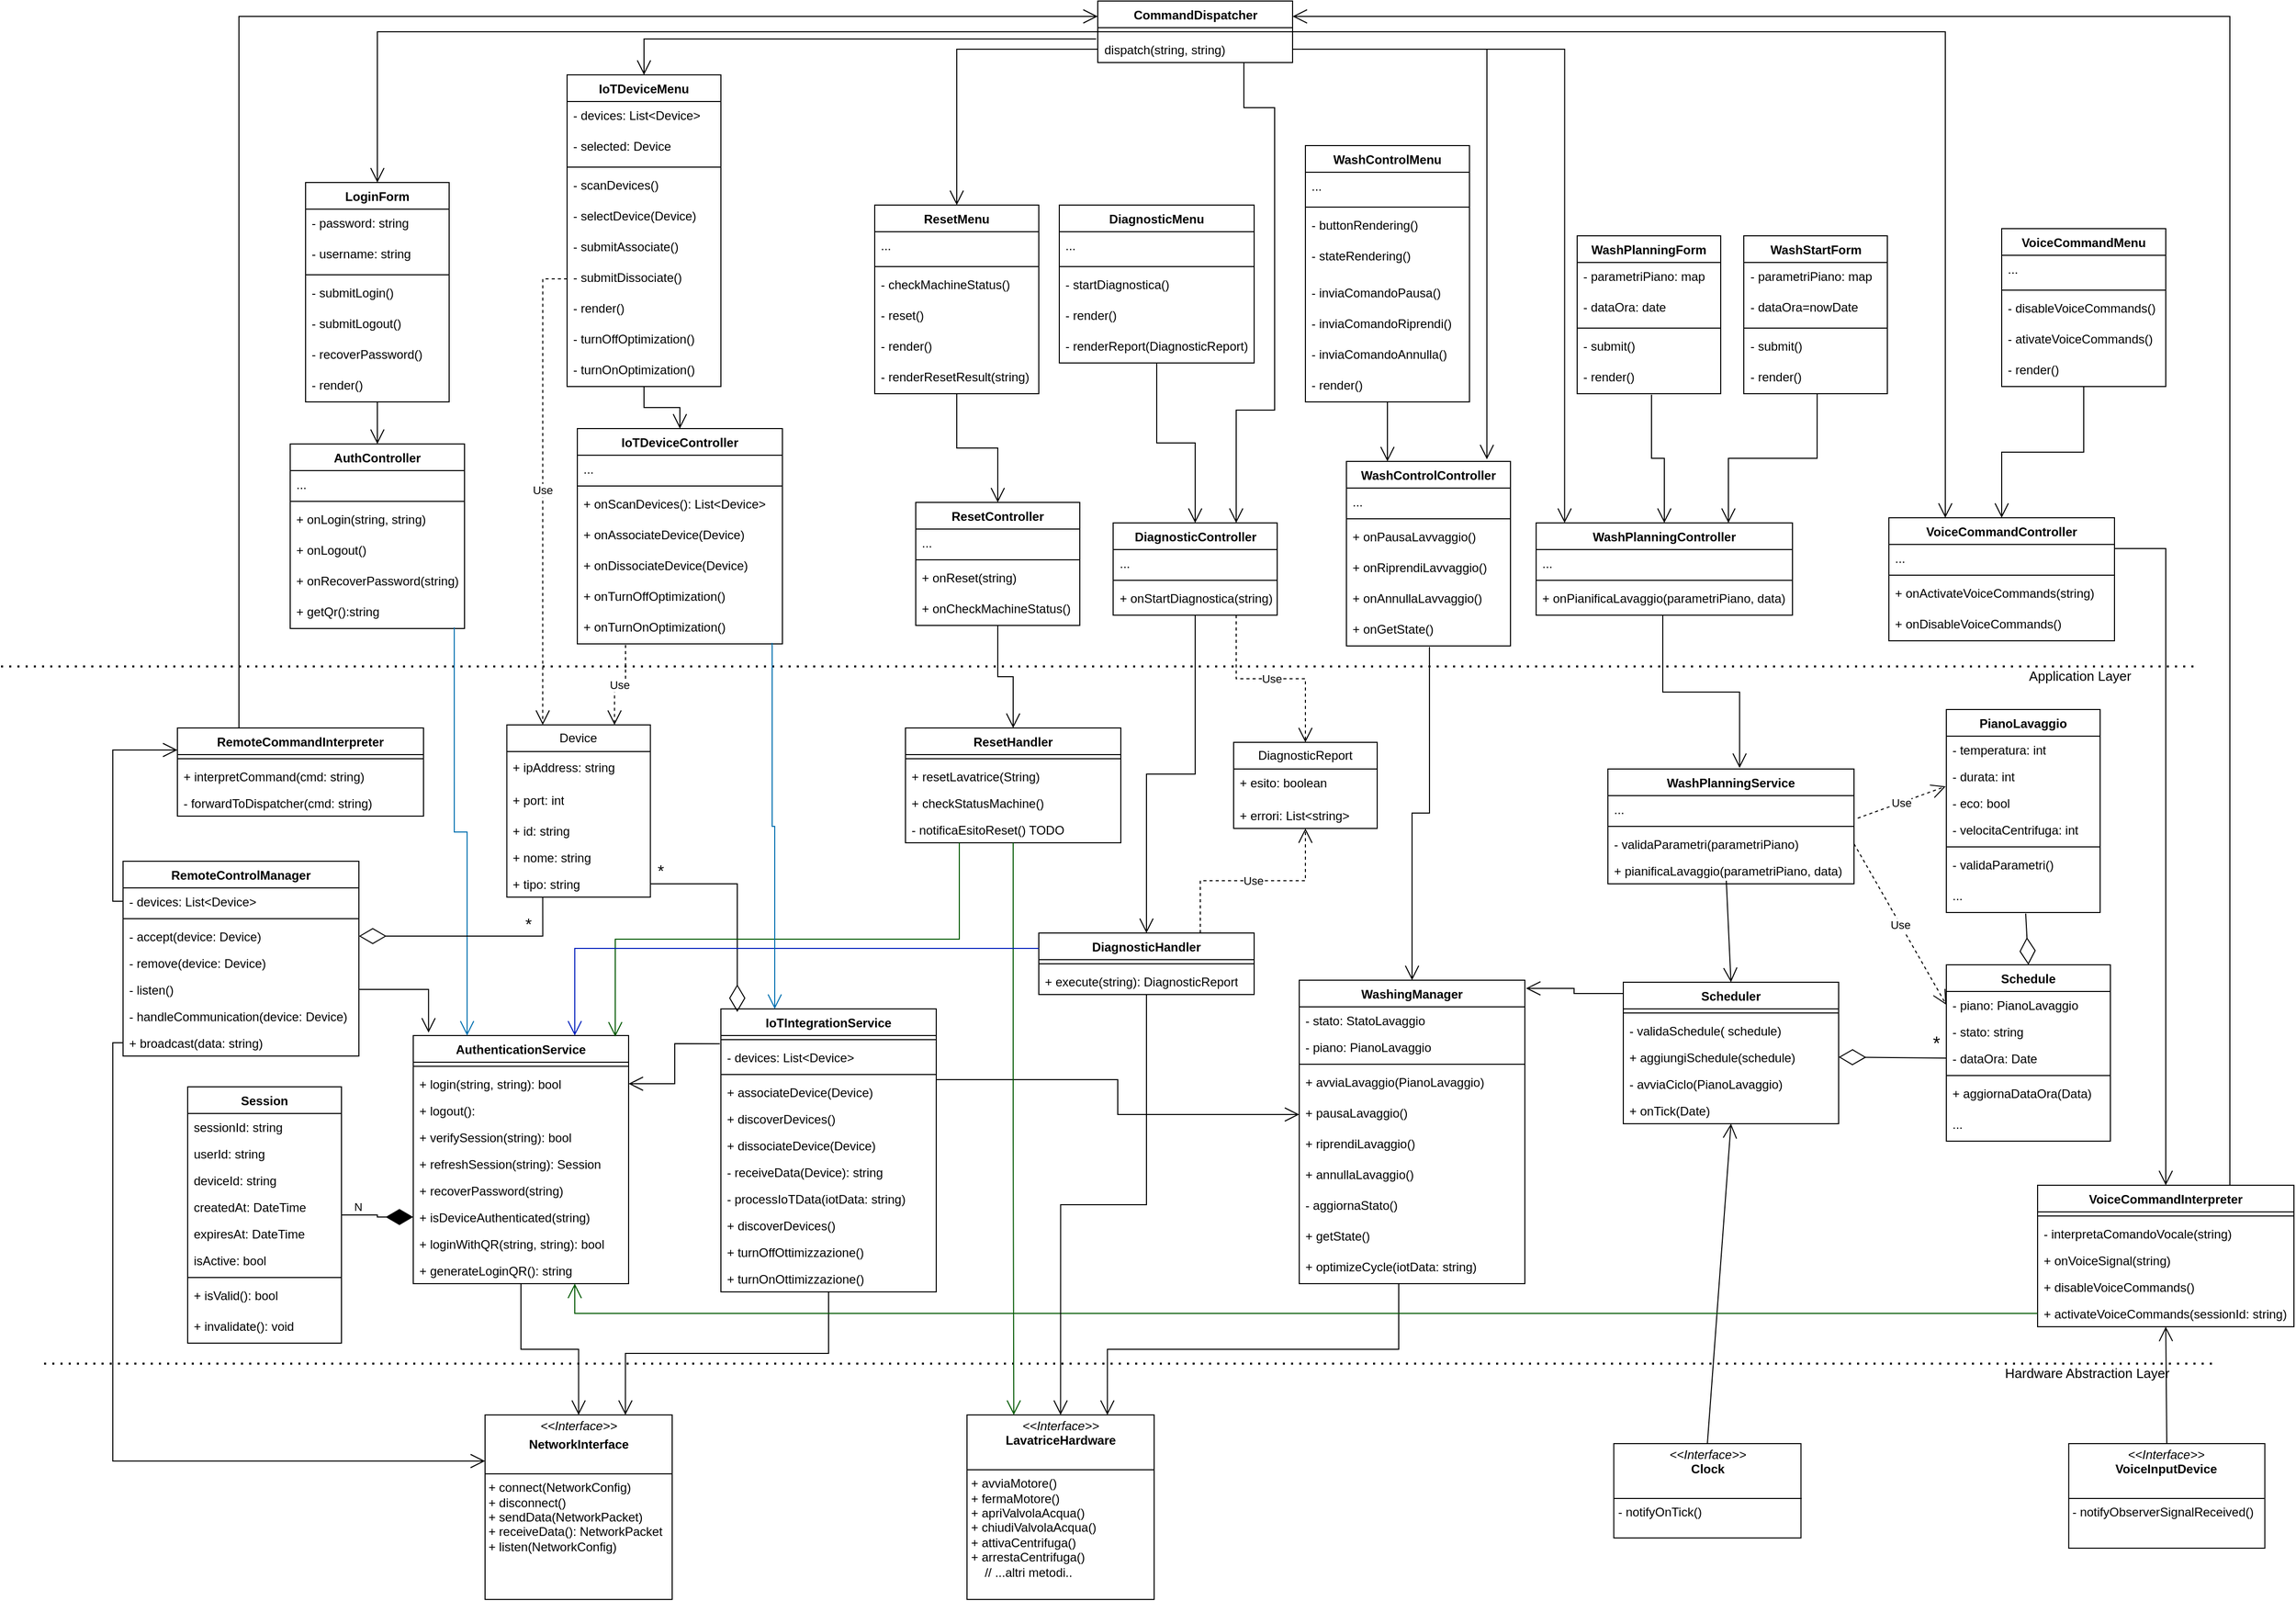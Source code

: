 <mxfile version="28.2.8">
  <diagram name="Page-1" id="2F4LS6Kji2iFavhfCqnj">
    <mxGraphModel dx="3033" dy="766" grid="1" gridSize="10" guides="1" tooltips="1" connect="1" arrows="1" fold="1" page="1" pageScale="1" pageWidth="850" pageHeight="1100" math="0" shadow="0">
      <root>
        <mxCell id="0" />
        <mxCell id="1" parent="0" />
        <mxCell id="Zm7JUVDHdO5eOqaYXh6i-1" value="WashPlanningForm" style="swimlane;fontStyle=1;align=center;verticalAlign=top;childLayout=stackLayout;horizontal=1;startSize=26;horizontalStack=0;resizeParent=1;resizeParentMax=0;resizeLast=0;collapsible=1;marginBottom=0;whiteSpace=wrap;html=1;" parent="1" vertex="1">
          <mxGeometry x="575" y="330" width="140" height="154" as="geometry" />
        </mxCell>
        <mxCell id="Zm7JUVDHdO5eOqaYXh6i-2" value="- parametriPiano: map" style="text;strokeColor=none;fillColor=none;align=left;verticalAlign=top;spacingLeft=4;spacingRight=4;overflow=hidden;rotatable=0;points=[[0,0.5],[1,0.5]];portConstraint=eastwest;whiteSpace=wrap;html=1;" parent="Zm7JUVDHdO5eOqaYXh6i-1" vertex="1">
          <mxGeometry y="26" width="140" height="30" as="geometry" />
        </mxCell>
        <mxCell id="Zm7JUVDHdO5eOqaYXh6i-3" value="- dataOra: date" style="text;strokeColor=none;fillColor=none;align=left;verticalAlign=top;spacingLeft=4;spacingRight=4;overflow=hidden;rotatable=0;points=[[0,0.5],[1,0.5]];portConstraint=eastwest;whiteSpace=wrap;html=1;" parent="Zm7JUVDHdO5eOqaYXh6i-1" vertex="1">
          <mxGeometry y="56" width="140" height="30" as="geometry" />
        </mxCell>
        <mxCell id="Zm7JUVDHdO5eOqaYXh6i-4" value="" style="line;strokeWidth=1;fillColor=none;align=left;verticalAlign=middle;spacingTop=-1;spacingLeft=3;spacingRight=3;rotatable=0;labelPosition=right;points=[];portConstraint=eastwest;strokeColor=inherit;" parent="Zm7JUVDHdO5eOqaYXh6i-1" vertex="1">
          <mxGeometry y="86" width="140" height="8" as="geometry" />
        </mxCell>
        <mxCell id="Zm7JUVDHdO5eOqaYXh6i-5" value="- submit()" style="text;strokeColor=none;fillColor=none;align=left;verticalAlign=top;spacingLeft=4;spacingRight=4;overflow=hidden;rotatable=0;points=[[0,0.5],[1,0.5]];portConstraint=eastwest;whiteSpace=wrap;html=1;" parent="Zm7JUVDHdO5eOqaYXh6i-1" vertex="1">
          <mxGeometry y="94" width="140" height="30" as="geometry" />
        </mxCell>
        <mxCell id="Qh7cYns-gmCw2BZTHOa1-3" value="- render()" style="text;strokeColor=none;fillColor=none;align=left;verticalAlign=top;spacingLeft=4;spacingRight=4;overflow=hidden;rotatable=0;points=[[0,0.5],[1,0.5]];portConstraint=eastwest;whiteSpace=wrap;html=1;" parent="Zm7JUVDHdO5eOqaYXh6i-1" vertex="1">
          <mxGeometry y="124" width="140" height="30" as="geometry" />
        </mxCell>
        <mxCell id="Zm7JUVDHdO5eOqaYXh6i-6" value="WashPlanningController" style="swimlane;fontStyle=1;align=center;verticalAlign=top;childLayout=stackLayout;horizontal=1;startSize=26;horizontalStack=0;resizeParent=1;resizeParentMax=0;resizeLast=0;collapsible=1;marginBottom=0;whiteSpace=wrap;html=1;" parent="1" vertex="1">
          <mxGeometry x="535" y="610" width="250" height="90" as="geometry" />
        </mxCell>
        <mxCell id="Zm7JUVDHdO5eOqaYXh6i-7" value="..." style="text;strokeColor=none;fillColor=none;align=left;verticalAlign=top;spacingLeft=4;spacingRight=4;overflow=hidden;rotatable=0;points=[[0,0.5],[1,0.5]];portConstraint=eastwest;whiteSpace=wrap;html=1;" parent="Zm7JUVDHdO5eOqaYXh6i-6" vertex="1">
          <mxGeometry y="26" width="250" height="26" as="geometry" />
        </mxCell>
        <mxCell id="Zm7JUVDHdO5eOqaYXh6i-8" value="" style="line;strokeWidth=1;fillColor=none;align=left;verticalAlign=middle;spacingTop=-1;spacingLeft=3;spacingRight=3;rotatable=0;labelPosition=right;points=[];portConstraint=eastwest;strokeColor=inherit;" parent="Zm7JUVDHdO5eOqaYXh6i-6" vertex="1">
          <mxGeometry y="52" width="250" height="8" as="geometry" />
        </mxCell>
        <mxCell id="Zm7JUVDHdO5eOqaYXh6i-9" value="+ onPianificaLavaggio(parametriPiano, data)" style="text;strokeColor=none;fillColor=none;align=left;verticalAlign=top;spacingLeft=4;spacingRight=4;overflow=hidden;rotatable=0;points=[[0,0.5],[1,0.5]];portConstraint=eastwest;whiteSpace=wrap;html=1;" parent="Zm7JUVDHdO5eOqaYXh6i-6" vertex="1">
          <mxGeometry y="60" width="250" height="30" as="geometry" />
        </mxCell>
        <mxCell id="Zm7JUVDHdO5eOqaYXh6i-10" value="WashStartForm" style="swimlane;fontStyle=1;align=center;verticalAlign=top;childLayout=stackLayout;horizontal=1;startSize=26;horizontalStack=0;resizeParent=1;resizeParentMax=0;resizeLast=0;collapsible=1;marginBottom=0;whiteSpace=wrap;html=1;" parent="1" vertex="1">
          <mxGeometry x="737.5" y="330" width="140" height="154" as="geometry" />
        </mxCell>
        <mxCell id="Zm7JUVDHdO5eOqaYXh6i-11" value="- parametriPiano: map" style="text;strokeColor=none;fillColor=none;align=left;verticalAlign=top;spacingLeft=4;spacingRight=4;overflow=hidden;rotatable=0;points=[[0,0.5],[1,0.5]];portConstraint=eastwest;whiteSpace=wrap;html=1;" parent="Zm7JUVDHdO5eOqaYXh6i-10" vertex="1">
          <mxGeometry y="26" width="140" height="30" as="geometry" />
        </mxCell>
        <mxCell id="Zm7JUVDHdO5eOqaYXh6i-12" value="- dataOra=nowDate" style="text;strokeColor=none;fillColor=none;align=left;verticalAlign=top;spacingLeft=4;spacingRight=4;overflow=hidden;rotatable=0;points=[[0,0.5],[1,0.5]];portConstraint=eastwest;whiteSpace=wrap;html=1;" parent="Zm7JUVDHdO5eOqaYXh6i-10" vertex="1">
          <mxGeometry y="56" width="140" height="30" as="geometry" />
        </mxCell>
        <mxCell id="Zm7JUVDHdO5eOqaYXh6i-13" value="" style="line;strokeWidth=1;fillColor=none;align=left;verticalAlign=middle;spacingTop=-1;spacingLeft=3;spacingRight=3;rotatable=0;labelPosition=right;points=[];portConstraint=eastwest;strokeColor=inherit;" parent="Zm7JUVDHdO5eOqaYXh6i-10" vertex="1">
          <mxGeometry y="86" width="140" height="8" as="geometry" />
        </mxCell>
        <mxCell id="Zm7JUVDHdO5eOqaYXh6i-14" value="- submit()" style="text;strokeColor=none;fillColor=none;align=left;verticalAlign=top;spacingLeft=4;spacingRight=4;overflow=hidden;rotatable=0;points=[[0,0.5],[1,0.5]];portConstraint=eastwest;whiteSpace=wrap;html=1;" parent="Zm7JUVDHdO5eOqaYXh6i-10" vertex="1">
          <mxGeometry y="94" width="140" height="30" as="geometry" />
        </mxCell>
        <mxCell id="Qh7cYns-gmCw2BZTHOa1-4" value="- render()" style="text;strokeColor=none;fillColor=none;align=left;verticalAlign=top;spacingLeft=4;spacingRight=4;overflow=hidden;rotatable=0;points=[[0,0.5],[1,0.5]];portConstraint=eastwest;whiteSpace=wrap;html=1;" parent="Zm7JUVDHdO5eOqaYXh6i-10" vertex="1">
          <mxGeometry y="124" width="140" height="30" as="geometry" />
        </mxCell>
        <mxCell id="Zm7JUVDHdO5eOqaYXh6i-15" value="WashControlController" style="swimlane;fontStyle=1;align=center;verticalAlign=top;childLayout=stackLayout;horizontal=1;startSize=26;horizontalStack=0;resizeParent=1;resizeParentMax=0;resizeLast=0;collapsible=1;marginBottom=0;whiteSpace=wrap;html=1;" parent="1" vertex="1">
          <mxGeometry x="350" y="550" width="160" height="180" as="geometry" />
        </mxCell>
        <mxCell id="Zm7JUVDHdO5eOqaYXh6i-16" value="..." style="text;strokeColor=none;fillColor=none;align=left;verticalAlign=top;spacingLeft=4;spacingRight=4;overflow=hidden;rotatable=0;points=[[0,0.5],[1,0.5]];portConstraint=eastwest;whiteSpace=wrap;html=1;" parent="Zm7JUVDHdO5eOqaYXh6i-15" vertex="1">
          <mxGeometry y="26" width="160" height="26" as="geometry" />
        </mxCell>
        <mxCell id="Zm7JUVDHdO5eOqaYXh6i-17" value="" style="line;strokeWidth=1;fillColor=none;align=left;verticalAlign=middle;spacingTop=-1;spacingLeft=3;spacingRight=3;rotatable=0;labelPosition=right;points=[];portConstraint=eastwest;strokeColor=inherit;" parent="Zm7JUVDHdO5eOqaYXh6i-15" vertex="1">
          <mxGeometry y="52" width="160" height="8" as="geometry" />
        </mxCell>
        <mxCell id="Zm7JUVDHdO5eOqaYXh6i-18" value="+ onPausaLavvaggio()" style="text;strokeColor=none;fillColor=none;align=left;verticalAlign=top;spacingLeft=4;spacingRight=4;overflow=hidden;rotatable=0;points=[[0,0.5],[1,0.5]];portConstraint=eastwest;whiteSpace=wrap;html=1;" parent="Zm7JUVDHdO5eOqaYXh6i-15" vertex="1">
          <mxGeometry y="60" width="160" height="30" as="geometry" />
        </mxCell>
        <mxCell id="Zm7JUVDHdO5eOqaYXh6i-19" value="+ onRiprendiLavvaggio()" style="text;strokeColor=none;fillColor=none;align=left;verticalAlign=top;spacingLeft=4;spacingRight=4;overflow=hidden;rotatable=0;points=[[0,0.5],[1,0.5]];portConstraint=eastwest;whiteSpace=wrap;html=1;" parent="Zm7JUVDHdO5eOqaYXh6i-15" vertex="1">
          <mxGeometry y="90" width="160" height="30" as="geometry" />
        </mxCell>
        <mxCell id="Zm7JUVDHdO5eOqaYXh6i-20" value="+ onAnnullaLavvaggio()" style="text;strokeColor=none;fillColor=none;align=left;verticalAlign=top;spacingLeft=4;spacingRight=4;overflow=hidden;rotatable=0;points=[[0,0.5],[1,0.5]];portConstraint=eastwest;whiteSpace=wrap;html=1;" parent="Zm7JUVDHdO5eOqaYXh6i-15" vertex="1">
          <mxGeometry y="120" width="160" height="30" as="geometry" />
        </mxCell>
        <mxCell id="Zm7JUVDHdO5eOqaYXh6i-21" value="+ onGetState()" style="text;strokeColor=none;fillColor=none;align=left;verticalAlign=top;spacingLeft=4;spacingRight=4;overflow=hidden;rotatable=0;points=[[0,0.5],[1,0.5]];portConstraint=eastwest;whiteSpace=wrap;html=1;" parent="Zm7JUVDHdO5eOqaYXh6i-15" vertex="1">
          <mxGeometry y="150" width="160" height="30" as="geometry" />
        </mxCell>
        <mxCell id="Zm7JUVDHdO5eOqaYXh6i-22" value="WashControlMenu" style="swimlane;fontStyle=1;align=center;verticalAlign=top;childLayout=stackLayout;horizontal=1;startSize=26;horizontalStack=0;resizeParent=1;resizeParentMax=0;resizeLast=0;collapsible=1;marginBottom=0;whiteSpace=wrap;html=1;" parent="1" vertex="1">
          <mxGeometry x="310" y="242" width="160" height="250" as="geometry" />
        </mxCell>
        <mxCell id="Zm7JUVDHdO5eOqaYXh6i-23" value="..." style="text;strokeColor=none;fillColor=none;align=left;verticalAlign=top;spacingLeft=4;spacingRight=4;overflow=hidden;rotatable=0;points=[[0,0.5],[1,0.5]];portConstraint=eastwest;whiteSpace=wrap;html=1;" parent="Zm7JUVDHdO5eOqaYXh6i-22" vertex="1">
          <mxGeometry y="26" width="160" height="30" as="geometry" />
        </mxCell>
        <mxCell id="Zm7JUVDHdO5eOqaYXh6i-24" value="" style="line;strokeWidth=1;fillColor=none;align=left;verticalAlign=middle;spacingTop=-1;spacingLeft=3;spacingRight=3;rotatable=0;labelPosition=right;points=[];portConstraint=eastwest;strokeColor=inherit;" parent="Zm7JUVDHdO5eOqaYXh6i-22" vertex="1">
          <mxGeometry y="56" width="160" height="8" as="geometry" />
        </mxCell>
        <mxCell id="Zm7JUVDHdO5eOqaYXh6i-25" value="- buttonRendering()" style="text;strokeColor=none;fillColor=none;align=left;verticalAlign=top;spacingLeft=4;spacingRight=4;overflow=hidden;rotatable=0;points=[[0,0.5],[1,0.5]];portConstraint=eastwest;whiteSpace=wrap;html=1;" parent="Zm7JUVDHdO5eOqaYXh6i-22" vertex="1">
          <mxGeometry y="64" width="160" height="30" as="geometry" />
        </mxCell>
        <mxCell id="Zm7JUVDHdO5eOqaYXh6i-26" value="- stateRendering()" style="text;strokeColor=none;fillColor=none;align=left;verticalAlign=top;spacingLeft=4;spacingRight=4;overflow=hidden;rotatable=0;points=[[0,0.5],[1,0.5]];portConstraint=eastwest;whiteSpace=wrap;html=1;" parent="Zm7JUVDHdO5eOqaYXh6i-22" vertex="1">
          <mxGeometry y="94" width="160" height="36" as="geometry" />
        </mxCell>
        <mxCell id="Zm7JUVDHdO5eOqaYXh6i-27" value="- inviaComandoPausa()" style="text;strokeColor=none;fillColor=none;align=left;verticalAlign=top;spacingLeft=4;spacingRight=4;overflow=hidden;rotatable=0;points=[[0,0.5],[1,0.5]];portConstraint=eastwest;whiteSpace=wrap;html=1;" parent="Zm7JUVDHdO5eOqaYXh6i-22" vertex="1">
          <mxGeometry y="130" width="160" height="30" as="geometry" />
        </mxCell>
        <mxCell id="Zm7JUVDHdO5eOqaYXh6i-28" value="- inviaComandoRiprendi()" style="text;strokeColor=none;fillColor=none;align=left;verticalAlign=top;spacingLeft=4;spacingRight=4;overflow=hidden;rotatable=0;points=[[0,0.5],[1,0.5]];portConstraint=eastwest;whiteSpace=wrap;html=1;" parent="Zm7JUVDHdO5eOqaYXh6i-22" vertex="1">
          <mxGeometry y="160" width="160" height="30" as="geometry" />
        </mxCell>
        <mxCell id="Zm7JUVDHdO5eOqaYXh6i-29" value="- inviaComandoAnnulla()" style="text;strokeColor=none;fillColor=none;align=left;verticalAlign=top;spacingLeft=4;spacingRight=4;overflow=hidden;rotatable=0;points=[[0,0.5],[1,0.5]];portConstraint=eastwest;whiteSpace=wrap;html=1;" parent="Zm7JUVDHdO5eOqaYXh6i-22" vertex="1">
          <mxGeometry y="190" width="160" height="30" as="geometry" />
        </mxCell>
        <mxCell id="Qh7cYns-gmCw2BZTHOa1-2" value="- render()" style="text;strokeColor=none;fillColor=none;align=left;verticalAlign=top;spacingLeft=4;spacingRight=4;overflow=hidden;rotatable=0;points=[[0,0.5],[1,0.5]];portConstraint=eastwest;whiteSpace=wrap;html=1;" parent="Zm7JUVDHdO5eOqaYXh6i-22" vertex="1">
          <mxGeometry y="220" width="160" height="30" as="geometry" />
        </mxCell>
        <mxCell id="Zm7JUVDHdO5eOqaYXh6i-30" value="" style="endArrow=none;dashed=1;html=1;dashPattern=1 3;strokeWidth=2;rounded=0;fontSize=14;" parent="1" edge="1">
          <mxGeometry width="50" height="50" relative="1" as="geometry">
            <mxPoint x="-962" y="750" as="sourcePoint" />
            <mxPoint x="1180" y="750" as="targetPoint" />
          </mxGeometry>
        </mxCell>
        <mxCell id="Zm7JUVDHdO5eOqaYXh6i-31" value="&lt;font style=&quot;font-size: 13px;&quot;&gt;Application Layer&lt;/font&gt;" style="edgeLabel;html=1;align=center;verticalAlign=middle;resizable=0;points=[];" parent="Zm7JUVDHdO5eOqaYXh6i-30" vertex="1" connectable="0">
          <mxGeometry x="0.892" y="4" relative="1" as="geometry">
            <mxPoint y="13" as="offset" />
          </mxGeometry>
        </mxCell>
        <mxCell id="Zm7JUVDHdO5eOqaYXh6i-33" value="WashPlanningService" style="swimlane;fontStyle=1;align=center;verticalAlign=top;childLayout=stackLayout;horizontal=1;startSize=26;horizontalStack=0;resizeParent=1;resizeParentMax=0;resizeLast=0;collapsible=1;marginBottom=0;whiteSpace=wrap;html=1;" parent="1" vertex="1">
          <mxGeometry x="605" y="850" width="240" height="112" as="geometry" />
        </mxCell>
        <mxCell id="Zm7JUVDHdO5eOqaYXh6i-34" value="..." style="text;strokeColor=none;fillColor=none;align=left;verticalAlign=top;spacingLeft=4;spacingRight=4;overflow=hidden;rotatable=0;points=[[0,0.5],[1,0.5]];portConstraint=eastwest;whiteSpace=wrap;html=1;" parent="Zm7JUVDHdO5eOqaYXh6i-33" vertex="1">
          <mxGeometry y="26" width="240" height="26" as="geometry" />
        </mxCell>
        <mxCell id="Zm7JUVDHdO5eOqaYXh6i-35" value="" style="line;strokeWidth=1;fillColor=none;align=left;verticalAlign=middle;spacingTop=-1;spacingLeft=3;spacingRight=3;rotatable=0;labelPosition=right;points=[];portConstraint=eastwest;strokeColor=inherit;" parent="Zm7JUVDHdO5eOqaYXh6i-33" vertex="1">
          <mxGeometry y="52" width="240" height="8" as="geometry" />
        </mxCell>
        <mxCell id="Zm7JUVDHdO5eOqaYXh6i-36" value="- validaParametri(parametriPiano)" style="text;strokeColor=none;fillColor=none;align=left;verticalAlign=top;spacingLeft=4;spacingRight=4;overflow=hidden;rotatable=0;points=[[0,0.5],[1,0.5]];portConstraint=eastwest;whiteSpace=wrap;html=1;" parent="Zm7JUVDHdO5eOqaYXh6i-33" vertex="1">
          <mxGeometry y="60" width="240" height="26" as="geometry" />
        </mxCell>
        <mxCell id="Zm7JUVDHdO5eOqaYXh6i-37" value="+ pianificaLavaggio(parametriPiano, data)" style="text;strokeColor=none;fillColor=none;align=left;verticalAlign=top;spacingLeft=4;spacingRight=4;overflow=hidden;rotatable=0;points=[[0,0.5],[1,0.5]];portConstraint=eastwest;whiteSpace=wrap;html=1;" parent="Zm7JUVDHdO5eOqaYXh6i-33" vertex="1">
          <mxGeometry y="86" width="240" height="26" as="geometry" />
        </mxCell>
        <mxCell id="Zm7JUVDHdO5eOqaYXh6i-39" value="Scheduler" style="swimlane;fontStyle=1;align=center;verticalAlign=top;childLayout=stackLayout;horizontal=1;startSize=26;horizontalStack=0;resizeParent=1;resizeParentMax=0;resizeLast=0;collapsible=1;marginBottom=0;whiteSpace=wrap;html=1;" parent="1" vertex="1">
          <mxGeometry x="620" y="1058" width="210" height="138" as="geometry" />
        </mxCell>
        <mxCell id="Zm7JUVDHdO5eOqaYXh6i-40" value="" style="line;strokeWidth=1;fillColor=none;align=left;verticalAlign=middle;spacingTop=-1;spacingLeft=3;spacingRight=3;rotatable=0;labelPosition=right;points=[];portConstraint=eastwest;strokeColor=inherit;" parent="Zm7JUVDHdO5eOqaYXh6i-39" vertex="1">
          <mxGeometry y="26" width="210" height="8" as="geometry" />
        </mxCell>
        <mxCell id="Zm7JUVDHdO5eOqaYXh6i-41" value="- validaSchedule( schedule)" style="text;strokeColor=none;fillColor=none;align=left;verticalAlign=top;spacingLeft=4;spacingRight=4;overflow=hidden;rotatable=0;points=[[0,0.5],[1,0.5]];portConstraint=eastwest;whiteSpace=wrap;html=1;" parent="Zm7JUVDHdO5eOqaYXh6i-39" vertex="1">
          <mxGeometry y="34" width="210" height="26" as="geometry" />
        </mxCell>
        <mxCell id="Zm7JUVDHdO5eOqaYXh6i-42" value="+ aggiungiSchedule(schedule)" style="text;strokeColor=none;fillColor=none;align=left;verticalAlign=top;spacingLeft=4;spacingRight=4;overflow=hidden;rotatable=0;points=[[0,0.5],[1,0.5]];portConstraint=eastwest;whiteSpace=wrap;html=1;" parent="Zm7JUVDHdO5eOqaYXh6i-39" vertex="1">
          <mxGeometry y="60" width="210" height="26" as="geometry" />
        </mxCell>
        <mxCell id="Zm7JUVDHdO5eOqaYXh6i-43" value="- avviaCiclo(PianoLavaggio)" style="text;strokeColor=none;fillColor=none;align=left;verticalAlign=top;spacingLeft=4;spacingRight=4;overflow=hidden;rotatable=0;points=[[0,0.5],[1,0.5]];portConstraint=eastwest;whiteSpace=wrap;html=1;" parent="Zm7JUVDHdO5eOqaYXh6i-39" vertex="1">
          <mxGeometry y="86" width="210" height="26" as="geometry" />
        </mxCell>
        <mxCell id="Zm7JUVDHdO5eOqaYXh6i-44" value="+ onTick(Date)" style="text;strokeColor=none;fillColor=none;align=left;verticalAlign=top;spacingLeft=4;spacingRight=4;overflow=hidden;rotatable=0;points=[[0,0.5],[1,0.5]];portConstraint=eastwest;whiteSpace=wrap;html=1;" parent="Zm7JUVDHdO5eOqaYXh6i-39" vertex="1">
          <mxGeometry y="112" width="210" height="26" as="geometry" />
        </mxCell>
        <mxCell id="Zm7JUVDHdO5eOqaYXh6i-45" value="Schedule" style="swimlane;fontStyle=1;align=center;verticalAlign=top;childLayout=stackLayout;horizontal=1;startSize=26;horizontalStack=0;resizeParent=1;resizeParentMax=0;resizeLast=0;collapsible=1;marginBottom=0;whiteSpace=wrap;html=1;" parent="1" vertex="1">
          <mxGeometry x="935" y="1041" width="160" height="172" as="geometry" />
        </mxCell>
        <mxCell id="Zm7JUVDHdO5eOqaYXh6i-46" value="&lt;div&gt;- piano: PianoLavaggio&lt;/div&gt;&lt;div&gt;&lt;br&gt;&lt;/div&gt;" style="text;strokeColor=none;fillColor=none;align=left;verticalAlign=top;spacingLeft=4;spacingRight=4;overflow=hidden;rotatable=0;points=[[0,0.5],[1,0.5]];portConstraint=eastwest;whiteSpace=wrap;html=1;" parent="Zm7JUVDHdO5eOqaYXh6i-45" vertex="1">
          <mxGeometry y="26" width="160" height="26" as="geometry" />
        </mxCell>
        <mxCell id="Zm7JUVDHdO5eOqaYXh6i-47" value="- stato: string" style="text;strokeColor=none;fillColor=none;align=left;verticalAlign=top;spacingLeft=4;spacingRight=4;overflow=hidden;rotatable=0;points=[[0,0.5],[1,0.5]];portConstraint=eastwest;whiteSpace=wrap;html=1;" parent="Zm7JUVDHdO5eOqaYXh6i-45" vertex="1">
          <mxGeometry y="52" width="160" height="26" as="geometry" />
        </mxCell>
        <mxCell id="Zm7JUVDHdO5eOqaYXh6i-48" value="- dataOra: Date" style="text;strokeColor=none;fillColor=none;align=left;verticalAlign=top;spacingLeft=4;spacingRight=4;overflow=hidden;rotatable=0;points=[[0,0.5],[1,0.5]];portConstraint=eastwest;whiteSpace=wrap;html=1;" parent="Zm7JUVDHdO5eOqaYXh6i-45" vertex="1">
          <mxGeometry y="78" width="160" height="26" as="geometry" />
        </mxCell>
        <mxCell id="Zm7JUVDHdO5eOqaYXh6i-49" value="" style="line;strokeWidth=1;fillColor=none;align=left;verticalAlign=middle;spacingTop=-1;spacingLeft=3;spacingRight=3;rotatable=0;labelPosition=right;points=[];portConstraint=eastwest;strokeColor=inherit;" parent="Zm7JUVDHdO5eOqaYXh6i-45" vertex="1">
          <mxGeometry y="104" width="160" height="8" as="geometry" />
        </mxCell>
        <mxCell id="Zm7JUVDHdO5eOqaYXh6i-50" value="+ aggiornaDataOra(Data)" style="text;strokeColor=none;fillColor=none;align=left;verticalAlign=top;spacingLeft=4;spacingRight=4;overflow=hidden;rotatable=0;points=[[0,0.5],[1,0.5]];portConstraint=eastwest;whiteSpace=wrap;html=1;" parent="Zm7JUVDHdO5eOqaYXh6i-45" vertex="1">
          <mxGeometry y="112" width="160" height="30" as="geometry" />
        </mxCell>
        <mxCell id="Zm7JUVDHdO5eOqaYXh6i-51" value="..." style="text;strokeColor=none;fillColor=none;align=left;verticalAlign=top;spacingLeft=4;spacingRight=4;overflow=hidden;rotatable=0;points=[[0,0.5],[1,0.5]];portConstraint=eastwest;whiteSpace=wrap;html=1;" parent="Zm7JUVDHdO5eOqaYXh6i-45" vertex="1">
          <mxGeometry y="142" width="160" height="30" as="geometry" />
        </mxCell>
        <mxCell id="Zm7JUVDHdO5eOqaYXh6i-52" value="" style="endArrow=diamondThin;endFill=0;endSize=24;html=1;rounded=0;exitX=0;exitY=0.5;exitDx=0;exitDy=0;entryX=1;entryY=0.5;entryDx=0;entryDy=0;" parent="1" source="Zm7JUVDHdO5eOqaYXh6i-48" target="Zm7JUVDHdO5eOqaYXh6i-42" edge="1">
          <mxGeometry width="160" relative="1" as="geometry">
            <mxPoint x="211" y="1151" as="sourcePoint" />
            <mxPoint x="210" y="1080" as="targetPoint" />
          </mxGeometry>
        </mxCell>
        <mxCell id="Zm7JUVDHdO5eOqaYXh6i-53" value="&lt;font style=&quot;font-size: 18px;&quot;&gt;*&lt;/font&gt;" style="edgeLabel;html=1;align=center;verticalAlign=middle;resizable=0;points=[];fontSize=14;" parent="Zm7JUVDHdO5eOqaYXh6i-52" vertex="1" connectable="0">
          <mxGeometry x="-0.712" y="-1" relative="1" as="geometry">
            <mxPoint x="5" y="-13" as="offset" />
          </mxGeometry>
        </mxCell>
        <mxCell id="Zm7JUVDHdO5eOqaYXh6i-54" value="PianoLavaggio" style="swimlane;fontStyle=1;align=center;verticalAlign=top;childLayout=stackLayout;horizontal=1;startSize=26;horizontalStack=0;resizeParent=1;resizeParentMax=0;resizeLast=0;collapsible=1;marginBottom=0;whiteSpace=wrap;html=1;" parent="1" vertex="1">
          <mxGeometry x="935" y="792" width="150" height="198" as="geometry" />
        </mxCell>
        <mxCell id="Zm7JUVDHdO5eOqaYXh6i-55" value="&lt;div&gt;- temperatura: int&lt;/div&gt;&lt;div&gt;&lt;br&gt;&lt;/div&gt;" style="text;strokeColor=none;fillColor=none;align=left;verticalAlign=top;spacingLeft=4;spacingRight=4;overflow=hidden;rotatable=0;points=[[0,0.5],[1,0.5]];portConstraint=eastwest;whiteSpace=wrap;html=1;" parent="Zm7JUVDHdO5eOqaYXh6i-54" vertex="1">
          <mxGeometry y="26" width="150" height="26" as="geometry" />
        </mxCell>
        <mxCell id="Zm7JUVDHdO5eOqaYXh6i-56" value="- durata: int" style="text;strokeColor=none;fillColor=none;align=left;verticalAlign=top;spacingLeft=4;spacingRight=4;overflow=hidden;rotatable=0;points=[[0,0.5],[1,0.5]];portConstraint=eastwest;whiteSpace=wrap;html=1;" parent="Zm7JUVDHdO5eOqaYXh6i-54" vertex="1">
          <mxGeometry y="52" width="150" height="26" as="geometry" />
        </mxCell>
        <mxCell id="Zm7JUVDHdO5eOqaYXh6i-57" value="- eco: bool" style="text;strokeColor=none;fillColor=none;align=left;verticalAlign=top;spacingLeft=4;spacingRight=4;overflow=hidden;rotatable=0;points=[[0,0.5],[1,0.5]];portConstraint=eastwest;whiteSpace=wrap;html=1;" parent="Zm7JUVDHdO5eOqaYXh6i-54" vertex="1">
          <mxGeometry y="78" width="150" height="26" as="geometry" />
        </mxCell>
        <mxCell id="Zm7JUVDHdO5eOqaYXh6i-58" value="- velocitaCentrifuga: int" style="text;strokeColor=none;fillColor=none;align=left;verticalAlign=top;spacingLeft=4;spacingRight=4;overflow=hidden;rotatable=0;points=[[0,0.5],[1,0.5]];portConstraint=eastwest;whiteSpace=wrap;html=1;" parent="Zm7JUVDHdO5eOqaYXh6i-54" vertex="1">
          <mxGeometry y="104" width="150" height="26" as="geometry" />
        </mxCell>
        <mxCell id="Zm7JUVDHdO5eOqaYXh6i-59" value="" style="line;strokeWidth=1;fillColor=none;align=left;verticalAlign=middle;spacingTop=-1;spacingLeft=3;spacingRight=3;rotatable=0;labelPosition=right;points=[];portConstraint=eastwest;strokeColor=inherit;" parent="Zm7JUVDHdO5eOqaYXh6i-54" vertex="1">
          <mxGeometry y="130" width="150" height="8" as="geometry" />
        </mxCell>
        <mxCell id="Zm7JUVDHdO5eOqaYXh6i-60" value="- validaParametri()" style="text;strokeColor=none;fillColor=none;align=left;verticalAlign=top;spacingLeft=4;spacingRight=4;overflow=hidden;rotatable=0;points=[[0,0.5],[1,0.5]];portConstraint=eastwest;whiteSpace=wrap;html=1;" parent="Zm7JUVDHdO5eOqaYXh6i-54" vertex="1">
          <mxGeometry y="138" width="150" height="30" as="geometry" />
        </mxCell>
        <mxCell id="Zm7JUVDHdO5eOqaYXh6i-61" value="..." style="text;strokeColor=none;fillColor=none;align=left;verticalAlign=top;spacingLeft=4;spacingRight=4;overflow=hidden;rotatable=0;points=[[0,0.5],[1,0.5]];portConstraint=eastwest;whiteSpace=wrap;html=1;" parent="Zm7JUVDHdO5eOqaYXh6i-54" vertex="1">
          <mxGeometry y="168" width="150" height="30" as="geometry" />
        </mxCell>
        <mxCell id="Zm7JUVDHdO5eOqaYXh6i-62" value="" style="endArrow=diamondThin;endFill=0;endSize=24;html=1;rounded=0;exitX=0.516;exitY=1.033;exitDx=0;exitDy=0;exitPerimeter=0;entryX=0.5;entryY=0;entryDx=0;entryDy=0;" parent="1" source="Zm7JUVDHdO5eOqaYXh6i-61" target="Zm7JUVDHdO5eOqaYXh6i-45" edge="1">
          <mxGeometry width="160" relative="1" as="geometry">
            <mxPoint x="445" y="1093" as="sourcePoint" />
            <mxPoint x="830" y="1040" as="targetPoint" />
          </mxGeometry>
        </mxCell>
        <mxCell id="Zm7JUVDHdO5eOqaYXh6i-63" value="Use" style="endArrow=open;endSize=12;dashed=1;html=1;rounded=0;entryX=-0.004;entryY=-0.115;entryDx=0;entryDy=0;entryPerimeter=0;exitX=1.015;exitY=0.846;exitDx=0;exitDy=0;exitPerimeter=0;" parent="1" source="Zm7JUVDHdO5eOqaYXh6i-34" target="Zm7JUVDHdO5eOqaYXh6i-57" edge="1">
          <mxGeometry width="160" relative="1" as="geometry">
            <mxPoint x="590" y="980" as="sourcePoint" />
            <mxPoint x="480" y="930" as="targetPoint" />
          </mxGeometry>
        </mxCell>
        <mxCell id="Zm7JUVDHdO5eOqaYXh6i-64" value="Use" style="endArrow=open;endSize=12;dashed=1;html=1;rounded=0;entryX=0;entryY=0.5;entryDx=0;entryDy=0;exitX=1;exitY=0.5;exitDx=0;exitDy=0;" parent="1" source="Zm7JUVDHdO5eOqaYXh6i-36" target="Zm7JUVDHdO5eOqaYXh6i-46" edge="1">
          <mxGeometry width="160" relative="1" as="geometry">
            <mxPoint x="580" y="1019" as="sourcePoint" />
            <mxPoint x="692" y="960" as="targetPoint" />
          </mxGeometry>
        </mxCell>
        <mxCell id="Zm7JUVDHdO5eOqaYXh6i-66" value="WashingManager" style="swimlane;fontStyle=1;align=center;verticalAlign=top;childLayout=stackLayout;horizontal=1;startSize=26;horizontalStack=0;resizeParent=1;resizeParentMax=0;resizeLast=0;collapsible=1;marginBottom=0;whiteSpace=wrap;html=1;" parent="1" vertex="1">
          <mxGeometry x="304" y="1056" width="220" height="296" as="geometry" />
        </mxCell>
        <mxCell id="Zm7JUVDHdO5eOqaYXh6i-67" value="&lt;div&gt;- stato: StatoLavaggio&lt;/div&gt;&lt;div&gt;&lt;br&gt;&lt;/div&gt;" style="text;strokeColor=none;fillColor=none;align=left;verticalAlign=top;spacingLeft=4;spacingRight=4;overflow=hidden;rotatable=0;points=[[0,0.5],[1,0.5]];portConstraint=eastwest;whiteSpace=wrap;html=1;" parent="Zm7JUVDHdO5eOqaYXh6i-66" vertex="1">
          <mxGeometry y="26" width="220" height="26" as="geometry" />
        </mxCell>
        <mxCell id="Zm7JUVDHdO5eOqaYXh6i-68" value="- piano: PianoLavaggio" style="text;strokeColor=none;fillColor=none;align=left;verticalAlign=top;spacingLeft=4;spacingRight=4;overflow=hidden;rotatable=0;points=[[0,0.5],[1,0.5]];portConstraint=eastwest;whiteSpace=wrap;html=1;" parent="Zm7JUVDHdO5eOqaYXh6i-66" vertex="1">
          <mxGeometry y="52" width="220" height="26" as="geometry" />
        </mxCell>
        <mxCell id="Zm7JUVDHdO5eOqaYXh6i-69" value="" style="line;strokeWidth=1;fillColor=none;align=left;verticalAlign=middle;spacingTop=-1;spacingLeft=3;spacingRight=3;rotatable=0;labelPosition=right;points=[];portConstraint=eastwest;strokeColor=inherit;" parent="Zm7JUVDHdO5eOqaYXh6i-66" vertex="1">
          <mxGeometry y="78" width="220" height="8" as="geometry" />
        </mxCell>
        <mxCell id="Zm7JUVDHdO5eOqaYXh6i-70" value="+ avviaLavaggio(PianoLavaggio)" style="text;strokeColor=none;fillColor=none;align=left;verticalAlign=top;spacingLeft=4;spacingRight=4;overflow=hidden;rotatable=0;points=[[0,0.5],[1,0.5]];portConstraint=eastwest;whiteSpace=wrap;html=1;" parent="Zm7JUVDHdO5eOqaYXh6i-66" vertex="1">
          <mxGeometry y="86" width="220" height="30" as="geometry" />
        </mxCell>
        <mxCell id="Zm7JUVDHdO5eOqaYXh6i-71" value="+ pausaLavaggio()" style="text;strokeColor=none;fillColor=none;align=left;verticalAlign=top;spacingLeft=4;spacingRight=4;overflow=hidden;rotatable=0;points=[[0,0.5],[1,0.5]];portConstraint=eastwest;whiteSpace=wrap;html=1;" parent="Zm7JUVDHdO5eOqaYXh6i-66" vertex="1">
          <mxGeometry y="116" width="220" height="30" as="geometry" />
        </mxCell>
        <mxCell id="Zm7JUVDHdO5eOqaYXh6i-72" value="+ riprendiLavaggio()" style="text;strokeColor=none;fillColor=none;align=left;verticalAlign=top;spacingLeft=4;spacingRight=4;overflow=hidden;rotatable=0;points=[[0,0.5],[1,0.5]];portConstraint=eastwest;whiteSpace=wrap;html=1;" parent="Zm7JUVDHdO5eOqaYXh6i-66" vertex="1">
          <mxGeometry y="146" width="220" height="30" as="geometry" />
        </mxCell>
        <mxCell id="Zm7JUVDHdO5eOqaYXh6i-73" value="+ annullaLavaggio()" style="text;strokeColor=none;fillColor=none;align=left;verticalAlign=top;spacingLeft=4;spacingRight=4;overflow=hidden;rotatable=0;points=[[0,0.5],[1,0.5]];portConstraint=eastwest;whiteSpace=wrap;html=1;" parent="Zm7JUVDHdO5eOqaYXh6i-66" vertex="1">
          <mxGeometry y="176" width="220" height="30" as="geometry" />
        </mxCell>
        <mxCell id="Zm7JUVDHdO5eOqaYXh6i-74" value="- aggiornaStato()" style="text;strokeColor=none;fillColor=none;align=left;verticalAlign=top;spacingLeft=4;spacingRight=4;overflow=hidden;rotatable=0;points=[[0,0.5],[1,0.5]];portConstraint=eastwest;whiteSpace=wrap;html=1;" parent="Zm7JUVDHdO5eOqaYXh6i-66" vertex="1">
          <mxGeometry y="206" width="220" height="30" as="geometry" />
        </mxCell>
        <mxCell id="Zm7JUVDHdO5eOqaYXh6i-75" value="+ getState()" style="text;strokeColor=none;fillColor=none;align=left;verticalAlign=top;spacingLeft=4;spacingRight=4;overflow=hidden;rotatable=0;points=[[0,0.5],[1,0.5]];portConstraint=eastwest;whiteSpace=wrap;html=1;" parent="Zm7JUVDHdO5eOqaYXh6i-66" vertex="1">
          <mxGeometry y="236" width="220" height="30" as="geometry" />
        </mxCell>
        <mxCell id="jJ-O4zz6DTN9AIX43a0n-33" value="+ optimizeCycle(iotData: string)" style="text;strokeColor=none;fillColor=none;align=left;verticalAlign=top;spacingLeft=4;spacingRight=4;overflow=hidden;rotatable=0;points=[[0,0.5],[1,0.5]];portConstraint=eastwest;whiteSpace=wrap;html=1;" parent="Zm7JUVDHdO5eOqaYXh6i-66" vertex="1">
          <mxGeometry y="266" width="220" height="30" as="geometry" />
        </mxCell>
        <mxCell id="Zm7JUVDHdO5eOqaYXh6i-77" value="&lt;p style=&quot;margin:0px;margin-top:4px;text-align:center;&quot;&gt;&lt;i&gt;&amp;lt;&amp;lt;Interface&amp;gt;&amp;gt;&lt;/i&gt;&lt;br&gt;&lt;b&gt;LavatriceHardware&lt;/b&gt;&lt;/p&gt;&lt;p style=&quot;margin:0px;margin-left:4px;&quot;&gt;&lt;br&gt;&lt;/p&gt;&lt;hr size=&quot;1&quot; style=&quot;border-style:solid;&quot;&gt;&lt;p style=&quot;margin:0px;margin-left:4px;&quot;&gt;+ avviaMotore()&lt;/p&gt;&lt;p style=&quot;margin:0px;margin-left:4px;&quot;&gt;+ fermaMotore()&lt;/p&gt;&lt;p style=&quot;margin:0px;margin-left:4px;&quot;&gt;+ apriValvolaAcqua()&lt;/p&gt;&lt;p style=&quot;margin:0px;margin-left:4px;&quot;&gt;+ chiudiValvolaAcqua()&lt;/p&gt;&lt;p style=&quot;margin:0px;margin-left:4px;&quot;&gt;+ attivaCentrifuga()&lt;/p&gt;&lt;p style=&quot;margin:0px;margin-left:4px;&quot;&gt;+ arrestaCentrifuga()&lt;/p&gt;&lt;p style=&quot;margin:0px;margin-left:4px;&quot;&gt;&amp;nbsp; &amp;nbsp; // ...altri metodi..&lt;/p&gt;&lt;p style=&quot;margin:0px;margin-left:4px;&quot;&gt;&lt;br&gt;&lt;/p&gt;" style="verticalAlign=top;align=left;overflow=fill;html=1;whiteSpace=wrap;" parent="1" vertex="1">
          <mxGeometry x="-20" y="1480" width="182.5" height="180" as="geometry" />
        </mxCell>
        <mxCell id="Zm7JUVDHdO5eOqaYXh6i-78" value="" style="endArrow=none;dashed=1;html=1;dashPattern=1 3;strokeWidth=2;rounded=0;fontSize=14;" parent="1" edge="1">
          <mxGeometry width="50" height="50" relative="1" as="geometry">
            <mxPoint x="-920" y="1430" as="sourcePoint" />
            <mxPoint x="1200" y="1430" as="targetPoint" />
          </mxGeometry>
        </mxCell>
        <mxCell id="Zm7JUVDHdO5eOqaYXh6i-79" value="&lt;font style=&quot;font-size: 13px;&quot;&gt;Hardware Abstraction Layer&lt;/font&gt;" style="edgeLabel;html=1;align=center;verticalAlign=middle;resizable=0;points=[];" parent="Zm7JUVDHdO5eOqaYXh6i-78" vertex="1" connectable="0">
          <mxGeometry x="0.892" y="4" relative="1" as="geometry">
            <mxPoint x="-14" y="13" as="offset" />
          </mxGeometry>
        </mxCell>
        <mxCell id="Zm7JUVDHdO5eOqaYXh6i-80" value="" style="endArrow=open;endFill=1;endSize=12;html=1;rounded=0;exitX=0.441;exitY=1;exitDx=0;exitDy=0;exitPerimeter=0;entryX=0.75;entryY=0;entryDx=0;entryDy=0;edgeStyle=orthogonalEdgeStyle;" parent="1" source="jJ-O4zz6DTN9AIX43a0n-33" target="Zm7JUVDHdO5eOqaYXh6i-77" edge="1">
          <mxGeometry width="160" relative="1" as="geometry">
            <mxPoint x="280" y="1180" as="sourcePoint" />
            <mxPoint x="450" y="1170" as="targetPoint" />
          </mxGeometry>
        </mxCell>
        <mxCell id="Zm7JUVDHdO5eOqaYXh6i-81" value="" style="endArrow=open;endFill=1;endSize=12;html=1;rounded=0;entryX=1.005;entryY=0.027;entryDx=0;entryDy=0;exitX=0;exitY=0.08;exitDx=0;exitDy=0;exitPerimeter=0;entryPerimeter=0;edgeStyle=orthogonalEdgeStyle;" parent="1" source="Zm7JUVDHdO5eOqaYXh6i-39" target="Zm7JUVDHdO5eOqaYXh6i-66" edge="1">
          <mxGeometry width="160" relative="1" as="geometry">
            <mxPoint x="300" y="1190" as="sourcePoint" />
            <mxPoint x="61" y="1474" as="targetPoint" />
          </mxGeometry>
        </mxCell>
        <mxCell id="Zm7JUVDHdO5eOqaYXh6i-82" value="" style="endArrow=open;endFill=1;endSize=12;html=1;rounded=0;entryX=0.5;entryY=0;entryDx=0;entryDy=0;exitX=0.481;exitY=0.885;exitDx=0;exitDy=0;exitPerimeter=0;" parent="1" source="Zm7JUVDHdO5eOqaYXh6i-37" target="Zm7JUVDHdO5eOqaYXh6i-39" edge="1">
          <mxGeometry width="160" relative="1" as="geometry">
            <mxPoint x="374" y="1194" as="sourcePoint" />
            <mxPoint x="240" y="1180" as="targetPoint" />
          </mxGeometry>
        </mxCell>
        <mxCell id="Zm7JUVDHdO5eOqaYXh6i-83" value="" style="endArrow=open;endFill=1;endSize=12;html=1;rounded=0;entryX=0.535;entryY=-0.009;entryDx=0;entryDy=0;entryPerimeter=0;exitX=0.494;exitY=1;exitDx=0;exitDy=0;exitPerimeter=0;edgeStyle=orthogonalEdgeStyle;" parent="1" source="Zm7JUVDHdO5eOqaYXh6i-9" target="Zm7JUVDHdO5eOqaYXh6i-33" edge="1">
          <mxGeometry width="160" relative="1" as="geometry">
            <mxPoint x="524" y="794" as="sourcePoint" />
            <mxPoint x="426.93" y="789.01" as="targetPoint" />
          </mxGeometry>
        </mxCell>
        <mxCell id="Zm7JUVDHdO5eOqaYXh6i-84" value="" style="endArrow=open;endFill=1;endSize=12;html=1;rounded=0;entryX=0.5;entryY=0;entryDx=0;entryDy=0;exitX=0.518;exitY=1.033;exitDx=0;exitDy=0;exitPerimeter=0;edgeStyle=orthogonalEdgeStyle;" parent="1" source="Qh7cYns-gmCw2BZTHOa1-3" target="Zm7JUVDHdO5eOqaYXh6i-6" edge="1">
          <mxGeometry width="160" relative="1" as="geometry">
            <mxPoint x="534" y="504" as="sourcePoint" />
            <mxPoint x="400" y="490" as="targetPoint" />
          </mxGeometry>
        </mxCell>
        <mxCell id="Zm7JUVDHdO5eOqaYXh6i-85" value="" style="endArrow=open;endFill=1;endSize=12;html=1;rounded=0;entryX=0.75;entryY=0;entryDx=0;entryDy=0;exitX=0.511;exitY=1;exitDx=0;exitDy=0;exitPerimeter=0;edgeStyle=orthogonalEdgeStyle;" parent="1" source="Qh7cYns-gmCw2BZTHOa1-4" target="Zm7JUVDHdO5eOqaYXh6i-6" edge="1">
          <mxGeometry width="160" relative="1" as="geometry">
            <mxPoint x="684" y="474" as="sourcePoint" />
            <mxPoint x="550" y="460" as="targetPoint" />
          </mxGeometry>
        </mxCell>
        <mxCell id="Zm7JUVDHdO5eOqaYXh6i-86" value="" style="endArrow=open;endFill=1;endSize=12;html=1;rounded=0;entryX=0.25;entryY=0;entryDx=0;entryDy=0;exitX=0.5;exitY=1;exitDx=0;exitDy=0;edgeStyle=orthogonalEdgeStyle;" parent="1" source="Zm7JUVDHdO5eOqaYXh6i-22" target="Zm7JUVDHdO5eOqaYXh6i-15" edge="1">
          <mxGeometry width="160" relative="1" as="geometry">
            <mxPoint x="244" y="474" as="sourcePoint" />
            <mxPoint x="110" y="460" as="targetPoint" />
          </mxGeometry>
        </mxCell>
        <mxCell id="Zm7JUVDHdO5eOqaYXh6i-87" value="" style="endArrow=open;endFill=1;endSize=12;html=1;rounded=0;entryX=0.5;entryY=0;entryDx=0;entryDy=0;exitX=0.506;exitY=1.033;exitDx=0;exitDy=0;exitPerimeter=0;edgeStyle=orthogonalEdgeStyle;" parent="1" source="Zm7JUVDHdO5eOqaYXh6i-21" target="Zm7JUVDHdO5eOqaYXh6i-66" edge="1">
          <mxGeometry width="160" relative="1" as="geometry">
            <mxPoint x="430" y="720" as="sourcePoint" />
            <mxPoint x="45" y="800" as="targetPoint" />
          </mxGeometry>
        </mxCell>
        <mxCell id="Zm7JUVDHdO5eOqaYXh6i-88" value="&lt;p style=&quot;margin:0px;margin-top:4px;text-align:center;&quot;&gt;&lt;i&gt;&amp;lt;&amp;lt;Interface&amp;gt;&amp;gt;&lt;/i&gt;&lt;br&gt;&lt;b&gt;Clock&lt;/b&gt;&lt;/p&gt;&lt;p style=&quot;margin:0px;margin-left:4px;&quot;&gt;&lt;br&gt;&lt;/p&gt;&lt;hr size=&quot;1&quot; style=&quot;border-style:solid;&quot;&gt;&lt;p style=&quot;margin:0px;margin-left:4px;&quot;&gt;- notifyOnTick()&lt;/p&gt;&lt;p style=&quot;margin:0px;margin-left:4px;&quot;&gt;&lt;br&gt;&lt;/p&gt;" style="verticalAlign=top;align=left;overflow=fill;html=1;whiteSpace=wrap;" parent="1" vertex="1">
          <mxGeometry x="610.75" y="1508" width="182.5" height="92" as="geometry" />
        </mxCell>
        <mxCell id="Zm7JUVDHdO5eOqaYXh6i-92" value="&lt;p style=&quot;margin:0px;margin-top:4px;text-align:center;&quot;&gt;&lt;i&gt;&amp;lt;&amp;lt;Interface&amp;gt;&amp;gt;&lt;/i&gt;&lt;br&gt;&lt;b&gt;VoiceInputDevice&lt;/b&gt;&lt;/p&gt;&lt;p style=&quot;margin:0px;margin-left:4px;&quot;&gt;&lt;br&gt;&lt;/p&gt;&lt;hr size=&quot;1&quot; style=&quot;border-style:solid;&quot;&gt;&lt;p style=&quot;margin:0px;margin-left:4px;&quot;&gt;-&amp;nbsp;notifyObserverSignalReceived()&lt;/p&gt;&lt;p style=&quot;margin:0px;margin-left:4px;&quot;&gt;&lt;br&gt;&lt;/p&gt;" style="verticalAlign=top;align=left;overflow=fill;html=1;whiteSpace=wrap;" parent="1" vertex="1">
          <mxGeometry x="1054.38" y="1508" width="191.25" height="102" as="geometry" />
        </mxCell>
        <mxCell id="Zm7JUVDHdO5eOqaYXh6i-95" value="VoiceCommandInterpreter" style="swimlane;fontStyle=1;align=center;verticalAlign=top;childLayout=stackLayout;horizontal=1;startSize=26;horizontalStack=0;resizeParent=1;resizeParentMax=0;resizeLast=0;collapsible=1;marginBottom=0;whiteSpace=wrap;html=1;" parent="1" vertex="1">
          <mxGeometry x="1024.01" y="1256" width="250" height="138" as="geometry" />
        </mxCell>
        <mxCell id="Zm7JUVDHdO5eOqaYXh6i-96" value="" style="line;strokeWidth=1;fillColor=none;align=left;verticalAlign=middle;spacingTop=-1;spacingLeft=3;spacingRight=3;rotatable=0;labelPosition=right;points=[];portConstraint=eastwest;strokeColor=inherit;" parent="Zm7JUVDHdO5eOqaYXh6i-95" vertex="1">
          <mxGeometry y="26" width="250" height="8" as="geometry" />
        </mxCell>
        <mxCell id="Zm7JUVDHdO5eOqaYXh6i-97" value="- interpretaComandoVocale(string)" style="text;strokeColor=none;fillColor=none;align=left;verticalAlign=top;spacingLeft=4;spacingRight=4;overflow=hidden;rotatable=0;points=[[0,0.5],[1,0.5]];portConstraint=eastwest;whiteSpace=wrap;html=1;" parent="Zm7JUVDHdO5eOqaYXh6i-95" vertex="1">
          <mxGeometry y="34" width="250" height="26" as="geometry" />
        </mxCell>
        <mxCell id="Zm7JUVDHdO5eOqaYXh6i-98" value="+ onVoiceSignal(string)" style="text;strokeColor=none;fillColor=none;align=left;verticalAlign=top;spacingLeft=4;spacingRight=4;overflow=hidden;rotatable=0;points=[[0,0.5],[1,0.5]];portConstraint=eastwest;whiteSpace=wrap;html=1;" parent="Zm7JUVDHdO5eOqaYXh6i-95" vertex="1">
          <mxGeometry y="60" width="250" height="26" as="geometry" />
        </mxCell>
        <mxCell id="x1jdJsCYeCypEKHmZcPu-20" value="+ disableVoiceCommands()" style="text;strokeColor=none;fillColor=none;align=left;verticalAlign=top;spacingLeft=4;spacingRight=4;overflow=hidden;rotatable=0;points=[[0,0.5],[1,0.5]];portConstraint=eastwest;whiteSpace=wrap;html=1;" parent="Zm7JUVDHdO5eOqaYXh6i-95" vertex="1">
          <mxGeometry y="86" width="250" height="26" as="geometry" />
        </mxCell>
        <mxCell id="x1jdJsCYeCypEKHmZcPu-21" value="+ activateVoiceCommands(sessionId: string)" style="text;strokeColor=none;fillColor=none;align=left;verticalAlign=top;spacingLeft=4;spacingRight=4;overflow=hidden;rotatable=0;points=[[0,0.5],[1,0.5]];portConstraint=eastwest;whiteSpace=wrap;html=1;" parent="Zm7JUVDHdO5eOqaYXh6i-95" vertex="1">
          <mxGeometry y="112" width="250" height="26" as="geometry" />
        </mxCell>
        <mxCell id="Zm7JUVDHdO5eOqaYXh6i-100" value="CommandDispatcher" style="swimlane;fontStyle=1;align=center;verticalAlign=top;childLayout=stackLayout;horizontal=1;startSize=26;horizontalStack=0;resizeParent=1;resizeParentMax=0;resizeLast=0;collapsible=1;marginBottom=0;whiteSpace=wrap;html=1;" parent="1" vertex="1">
          <mxGeometry x="107.5" y="101" width="190" height="60" as="geometry" />
        </mxCell>
        <mxCell id="Zm7JUVDHdO5eOqaYXh6i-101" value="" style="line;strokeWidth=1;fillColor=none;align=left;verticalAlign=middle;spacingTop=-1;spacingLeft=3;spacingRight=3;rotatable=0;labelPosition=right;points=[];portConstraint=eastwest;strokeColor=inherit;" parent="Zm7JUVDHdO5eOqaYXh6i-100" vertex="1">
          <mxGeometry y="26" width="190" height="8" as="geometry" />
        </mxCell>
        <mxCell id="Zm7JUVDHdO5eOqaYXh6i-102" value="dispatch(string, string)" style="text;strokeColor=none;fillColor=none;align=left;verticalAlign=top;spacingLeft=4;spacingRight=4;overflow=hidden;rotatable=0;points=[[0,0.5],[1,0.5]];portConstraint=eastwest;whiteSpace=wrap;html=1;" parent="Zm7JUVDHdO5eOqaYXh6i-100" vertex="1">
          <mxGeometry y="34" width="190" height="26" as="geometry" />
        </mxCell>
        <mxCell id="Zm7JUVDHdO5eOqaYXh6i-103" value="" style="endArrow=open;endFill=1;endSize=12;html=1;rounded=0;entryX=1;entryY=0.25;entryDx=0;entryDy=0;exitX=0.75;exitY=0;exitDx=0;exitDy=0;edgeStyle=orthogonalEdgeStyle;" parent="1" source="Zm7JUVDHdO5eOqaYXh6i-95" target="Zm7JUVDHdO5eOqaYXh6i-100" edge="1">
          <mxGeometry width="160" relative="1" as="geometry">
            <mxPoint x="698" y="530" as="sourcePoint" />
            <mxPoint x="540" y="686" as="targetPoint" />
          </mxGeometry>
        </mxCell>
        <mxCell id="Zm7JUVDHdO5eOqaYXh6i-104" value="" style="endArrow=open;endFill=1;endSize=12;html=1;rounded=0;entryX=0.856;entryY=-0.011;entryDx=0;entryDy=0;edgeStyle=orthogonalEdgeStyle;exitX=1;exitY=0.5;exitDx=0;exitDy=0;entryPerimeter=0;" parent="1" source="Zm7JUVDHdO5eOqaYXh6i-102" target="Zm7JUVDHdO5eOqaYXh6i-15" edge="1">
          <mxGeometry width="160" relative="1" as="geometry">
            <mxPoint x="160" y="270" as="sourcePoint" />
            <mxPoint x="390" y="675" as="targetPoint" />
          </mxGeometry>
        </mxCell>
        <mxCell id="Zm7JUVDHdO5eOqaYXh6i-105" value="" style="endArrow=open;endFill=1;endSize=12;html=1;rounded=0;entryX=0.111;entryY=0;entryDx=0;entryDy=0;exitX=1;exitY=0.5;exitDx=0;exitDy=0;edgeStyle=orthogonalEdgeStyle;entryPerimeter=0;" parent="1" source="Zm7JUVDHdO5eOqaYXh6i-102" target="Zm7JUVDHdO5eOqaYXh6i-6" edge="1">
          <mxGeometry width="160" relative="1" as="geometry">
            <mxPoint x="177" y="301.996" as="sourcePoint" />
            <mxPoint x="110" y="620" as="targetPoint" />
          </mxGeometry>
        </mxCell>
        <mxCell id="Ix28sIs7fbeg7dnRSIw2-2" value="" style="endArrow=open;endFill=1;endSize=12;html=1;rounded=0;exitX=0.5;exitY=0;exitDx=0;exitDy=0;entryX=0.5;entryY=1;entryDx=0;entryDy=0;" parent="1" source="Zm7JUVDHdO5eOqaYXh6i-88" target="Zm7JUVDHdO5eOqaYXh6i-39" edge="1">
          <mxGeometry width="160" relative="1" as="geometry">
            <mxPoint x="370" y="1350" as="sourcePoint" />
            <mxPoint x="530" y="1350" as="targetPoint" />
          </mxGeometry>
        </mxCell>
        <mxCell id="Ix28sIs7fbeg7dnRSIw2-3" value="" style="endArrow=open;endFill=1;endSize=12;html=1;rounded=0;exitX=0.5;exitY=0;exitDx=0;exitDy=0;entryX=0.5;entryY=1;entryDx=0;entryDy=0;" parent="1" source="Zm7JUVDHdO5eOqaYXh6i-92" target="Zm7JUVDHdO5eOqaYXh6i-95" edge="1">
          <mxGeometry width="160" relative="1" as="geometry">
            <mxPoint x="411" y="1620" as="sourcePoint" />
            <mxPoint x="410" y="1360" as="targetPoint" />
          </mxGeometry>
        </mxCell>
        <mxCell id="jJ-O4zz6DTN9AIX43a0n-1" value="&lt;p style=&quot;margin:0px;margin-top:4px;text-align:center;&quot;&gt;&lt;i&gt;&amp;lt;&amp;lt;Interface&amp;gt;&amp;gt;&lt;/i&gt;&lt;/p&gt;&lt;p style=&quot;margin:0px;margin-top:4px;text-align:center;&quot;&gt;&lt;b&gt;NetworkInterface&lt;/b&gt;&lt;/p&gt;&lt;p style=&quot;margin:0px;margin-left:4px;&quot;&gt;&lt;br&gt;&lt;/p&gt;&lt;hr size=&quot;1&quot; style=&quot;border-style:solid;&quot;&gt;&amp;nbsp;+ connect(NetworkConfig)&lt;br&gt;&amp;nbsp;+ disconnect()&lt;br&gt;&amp;nbsp;+ sendData(NetworkPacket)&lt;br&gt;&lt;div&gt;&amp;nbsp;+ receiveData(): NetworkPacket&amp;nbsp;&lt;/div&gt;&lt;div&gt;&amp;nbsp;+ listen(NetworkConfig)&lt;/div&gt;&lt;div&gt;&lt;br&gt;&lt;/div&gt;" style="verticalAlign=top;align=left;overflow=fill;html=1;whiteSpace=wrap;" parent="1" vertex="1">
          <mxGeometry x="-490" y="1480" width="182.5" height="180" as="geometry" />
        </mxCell>
        <mxCell id="jJ-O4zz6DTN9AIX43a0n-2" value="RemoteControlManager" style="swimlane;fontStyle=1;align=center;verticalAlign=top;childLayout=stackLayout;horizontal=1;startSize=26;horizontalStack=0;resizeParent=1;resizeParentMax=0;resizeLast=0;collapsible=1;marginBottom=0;whiteSpace=wrap;html=1;" parent="1" vertex="1">
          <mxGeometry x="-843" y="940" width="230" height="190" as="geometry" />
        </mxCell>
        <mxCell id="WUFvyOF5vAUyhHdkfKcX-17" value="- devices: List&amp;lt;Device&amp;gt;" style="text;strokeColor=none;fillColor=none;align=left;verticalAlign=top;spacingLeft=4;spacingRight=4;overflow=hidden;rotatable=0;points=[[0,0.5],[1,0.5]];portConstraint=eastwest;whiteSpace=wrap;html=1;" parent="jJ-O4zz6DTN9AIX43a0n-2" vertex="1">
          <mxGeometry y="26" width="230" height="26" as="geometry" />
        </mxCell>
        <mxCell id="jJ-O4zz6DTN9AIX43a0n-3" value="" style="line;strokeWidth=1;fillColor=none;align=left;verticalAlign=middle;spacingTop=-1;spacingLeft=3;spacingRight=3;rotatable=0;labelPosition=right;points=[];portConstraint=eastwest;strokeColor=inherit;" parent="jJ-O4zz6DTN9AIX43a0n-2" vertex="1">
          <mxGeometry y="52" width="230" height="8" as="geometry" />
        </mxCell>
        <mxCell id="jJ-O4zz6DTN9AIX43a0n-4" value="- accept(device: Device)" style="text;strokeColor=none;fillColor=none;align=left;verticalAlign=top;spacingLeft=4;spacingRight=4;overflow=hidden;rotatable=0;points=[[0,0.5],[1,0.5]];portConstraint=eastwest;whiteSpace=wrap;html=1;" parent="jJ-O4zz6DTN9AIX43a0n-2" vertex="1">
          <mxGeometry y="60" width="230" height="26" as="geometry" />
        </mxCell>
        <mxCell id="jJ-O4zz6DTN9AIX43a0n-5" value="- remove(device: Device)" style="text;strokeColor=none;fillColor=none;align=left;verticalAlign=top;spacingLeft=4;spacingRight=4;overflow=hidden;rotatable=0;points=[[0,0.5],[1,0.5]];portConstraint=eastwest;whiteSpace=wrap;html=1;" parent="jJ-O4zz6DTN9AIX43a0n-2" vertex="1">
          <mxGeometry y="86" width="230" height="26" as="geometry" />
        </mxCell>
        <mxCell id="jJ-O4zz6DTN9AIX43a0n-6" value="- listen()" style="text;strokeColor=none;fillColor=none;align=left;verticalAlign=top;spacingLeft=4;spacingRight=4;overflow=hidden;rotatable=0;points=[[0,0.5],[1,0.5]];portConstraint=eastwest;whiteSpace=wrap;html=1;" parent="jJ-O4zz6DTN9AIX43a0n-2" vertex="1">
          <mxGeometry y="112" width="230" height="26" as="geometry" />
        </mxCell>
        <mxCell id="JSzykeaYXXXvIBi2HWZ2-9" value="- handleCommunication(device: Device)" style="text;strokeColor=none;fillColor=none;align=left;verticalAlign=top;spacingLeft=4;spacingRight=4;overflow=hidden;rotatable=0;points=[[0,0.5],[1,0.5]];portConstraint=eastwest;whiteSpace=wrap;html=1;" vertex="1" parent="jJ-O4zz6DTN9AIX43a0n-2">
          <mxGeometry y="138" width="230" height="26" as="geometry" />
        </mxCell>
        <mxCell id="JSzykeaYXXXvIBi2HWZ2-8" value="+ broadcast(data: string)" style="text;strokeColor=none;fillColor=none;align=left;verticalAlign=top;spacingLeft=4;spacingRight=4;overflow=hidden;rotatable=0;points=[[0,0.5],[1,0.5]];portConstraint=eastwest;whiteSpace=wrap;html=1;" vertex="1" parent="jJ-O4zz6DTN9AIX43a0n-2">
          <mxGeometry y="164" width="230" height="26" as="geometry" />
        </mxCell>
        <mxCell id="jJ-O4zz6DTN9AIX43a0n-8" value="" style="endArrow=open;endFill=1;endSize=12;html=1;rounded=0;exitX=0.25;exitY=0;exitDx=0;exitDy=0;entryX=0;entryY=0.25;entryDx=0;entryDy=0;edgeStyle=orthogonalEdgeStyle;" parent="1" source="JSzykeaYXXXvIBi2HWZ2-2" target="Zm7JUVDHdO5eOqaYXh6i-100" edge="1">
          <mxGeometry width="160" relative="1" as="geometry">
            <mxPoint x="-238" y="1080" as="sourcePoint" />
            <mxPoint x="-130" y="550" as="targetPoint" />
          </mxGeometry>
        </mxCell>
        <mxCell id="jJ-O4zz6DTN9AIX43a0n-13" value="Device" style="swimlane;fontStyle=0;childLayout=stackLayout;horizontal=1;startSize=26;fillColor=none;horizontalStack=0;resizeParent=1;resizeParentMax=0;resizeLast=0;collapsible=1;marginBottom=0;whiteSpace=wrap;html=1;" parent="1" vertex="1">
          <mxGeometry x="-468.75" y="807" width="140" height="168" as="geometry" />
        </mxCell>
        <mxCell id="jJ-O4zz6DTN9AIX43a0n-15" value="+ ipAddress: string" style="text;strokeColor=none;fillColor=none;align=left;verticalAlign=middle;spacingLeft=4;spacingRight=4;overflow=hidden;rotatable=0;points=[[0,0.5],[1,0.5]];portConstraint=eastwest;whiteSpace=wrap;html=1;" parent="jJ-O4zz6DTN9AIX43a0n-13" vertex="1">
          <mxGeometry y="26" width="140" height="32" as="geometry" />
        </mxCell>
        <mxCell id="JSzykeaYXXXvIBi2HWZ2-1" value="+ port: int" style="text;strokeColor=none;fillColor=none;align=left;verticalAlign=middle;spacingLeft=4;spacingRight=4;overflow=hidden;rotatable=0;points=[[0,0.5],[1,0.5]];portConstraint=eastwest;whiteSpace=wrap;html=1;" vertex="1" parent="jJ-O4zz6DTN9AIX43a0n-13">
          <mxGeometry y="58" width="140" height="32" as="geometry" />
        </mxCell>
        <mxCell id="jJ-O4zz6DTN9AIX43a0n-14" value="+ id: string" style="text;strokeColor=none;fillColor=none;align=left;verticalAlign=top;spacingLeft=4;spacingRight=4;overflow=hidden;rotatable=0;points=[[0,0.5],[1,0.5]];portConstraint=eastwest;whiteSpace=wrap;html=1;" parent="jJ-O4zz6DTN9AIX43a0n-13" vertex="1">
          <mxGeometry y="90" width="140" height="26" as="geometry" />
        </mxCell>
        <mxCell id="jJ-O4zz6DTN9AIX43a0n-16" value="+ nome: string" style="text;strokeColor=none;fillColor=none;align=left;verticalAlign=top;spacingLeft=4;spacingRight=4;overflow=hidden;rotatable=0;points=[[0,0.5],[1,0.5]];portConstraint=eastwest;whiteSpace=wrap;html=1;" parent="jJ-O4zz6DTN9AIX43a0n-13" vertex="1">
          <mxGeometry y="116" width="140" height="26" as="geometry" />
        </mxCell>
        <mxCell id="WUFvyOF5vAUyhHdkfKcX-14" value="+ tipo: string" style="text;strokeColor=none;fillColor=none;align=left;verticalAlign=top;spacingLeft=4;spacingRight=4;overflow=hidden;rotatable=0;points=[[0,0.5],[1,0.5]];portConstraint=eastwest;whiteSpace=wrap;html=1;" parent="jJ-O4zz6DTN9AIX43a0n-13" vertex="1">
          <mxGeometry y="142" width="140" height="26" as="geometry" />
        </mxCell>
        <mxCell id="jJ-O4zz6DTN9AIX43a0n-23" value="IoTIntegrationService" style="swimlane;fontStyle=1;align=center;verticalAlign=top;childLayout=stackLayout;horizontal=1;startSize=26;horizontalStack=0;resizeParent=1;resizeParentMax=0;resizeLast=0;collapsible=1;marginBottom=0;whiteSpace=wrap;html=1;" parent="1" vertex="1">
          <mxGeometry x="-260" y="1084" width="210" height="276" as="geometry" />
        </mxCell>
        <mxCell id="jJ-O4zz6DTN9AIX43a0n-24" value="" style="line;strokeWidth=1;fillColor=none;align=left;verticalAlign=middle;spacingTop=-1;spacingLeft=3;spacingRight=3;rotatable=0;labelPosition=right;points=[];portConstraint=eastwest;strokeColor=inherit;" parent="jJ-O4zz6DTN9AIX43a0n-23" vertex="1">
          <mxGeometry y="26" width="210" height="8" as="geometry" />
        </mxCell>
        <mxCell id="WUFvyOF5vAUyhHdkfKcX-18" value="- devices: List&amp;lt;Device&amp;gt;" style="text;strokeColor=none;fillColor=none;align=left;verticalAlign=top;spacingLeft=4;spacingRight=4;overflow=hidden;rotatable=0;points=[[0,0.5],[1,0.5]];portConstraint=eastwest;whiteSpace=wrap;html=1;" parent="jJ-O4zz6DTN9AIX43a0n-23" vertex="1">
          <mxGeometry y="34" width="210" height="26" as="geometry" />
        </mxCell>
        <mxCell id="WUFvyOF5vAUyhHdkfKcX-3" style="line;strokeWidth=1;fillColor=none;align=left;verticalAlign=middle;spacingTop=-1;spacingLeft=3;spacingRight=3;rotatable=0;labelPosition=right;points=[];portConstraint=eastwest;strokeColor=inherit;" parent="jJ-O4zz6DTN9AIX43a0n-23" vertex="1">
          <mxGeometry y="60" width="210" height="8" as="geometry" />
        </mxCell>
        <mxCell id="jJ-O4zz6DTN9AIX43a0n-26" value="+ associateDevice(Device)" style="text;strokeColor=none;fillColor=none;align=left;verticalAlign=top;spacingLeft=4;spacingRight=4;overflow=hidden;rotatable=0;points=[[0,0.5],[1,0.5]];portConstraint=eastwest;whiteSpace=wrap;html=1;" parent="jJ-O4zz6DTN9AIX43a0n-23" vertex="1">
          <mxGeometry y="68" width="210" height="26" as="geometry" />
        </mxCell>
        <mxCell id="jJ-O4zz6DTN9AIX43a0n-25" value="+ discoverDevices()" style="text;strokeColor=none;fillColor=none;align=left;verticalAlign=top;spacingLeft=4;spacingRight=4;overflow=hidden;rotatable=0;points=[[0,0.5],[1,0.5]];portConstraint=eastwest;whiteSpace=wrap;html=1;" parent="jJ-O4zz6DTN9AIX43a0n-23" vertex="1">
          <mxGeometry y="94" width="210" height="26" as="geometry" />
        </mxCell>
        <mxCell id="Qh7cYns-gmCw2BZTHOa1-33" value="+ dissociateDevice(Device)" style="text;strokeColor=none;fillColor=none;align=left;verticalAlign=top;spacingLeft=4;spacingRight=4;overflow=hidden;rotatable=0;points=[[0,0.5],[1,0.5]];portConstraint=eastwest;whiteSpace=wrap;html=1;" parent="jJ-O4zz6DTN9AIX43a0n-23" vertex="1">
          <mxGeometry y="120" width="210" height="26" as="geometry" />
        </mxCell>
        <mxCell id="jJ-O4zz6DTN9AIX43a0n-27" value="- receiveData(Device): string" style="text;strokeColor=none;fillColor=none;align=left;verticalAlign=top;spacingLeft=4;spacingRight=4;overflow=hidden;rotatable=0;points=[[0,0.5],[1,0.5]];portConstraint=eastwest;whiteSpace=wrap;html=1;" parent="jJ-O4zz6DTN9AIX43a0n-23" vertex="1">
          <mxGeometry y="146" width="210" height="26" as="geometry" />
        </mxCell>
        <mxCell id="jJ-O4zz6DTN9AIX43a0n-28" value="- processIoTData(iotData: string)" style="text;strokeColor=none;fillColor=none;align=left;verticalAlign=top;spacingLeft=4;spacingRight=4;overflow=hidden;rotatable=0;points=[[0,0.5],[1,0.5]];portConstraint=eastwest;whiteSpace=wrap;html=1;" parent="jJ-O4zz6DTN9AIX43a0n-23" vertex="1">
          <mxGeometry y="172" width="210" height="26" as="geometry" />
        </mxCell>
        <mxCell id="WUFvyOF5vAUyhHdkfKcX-2" value="+ discoverDevices()" style="text;strokeColor=none;fillColor=none;align=left;verticalAlign=top;spacingLeft=4;spacingRight=4;overflow=hidden;rotatable=0;points=[[0,0.5],[1,0.5]];portConstraint=eastwest;whiteSpace=wrap;html=1;" parent="jJ-O4zz6DTN9AIX43a0n-23" vertex="1">
          <mxGeometry y="198" width="210" height="26" as="geometry" />
        </mxCell>
        <mxCell id="WUFvyOF5vAUyhHdkfKcX-7" value="+ turnOffOttimizzazione()" style="text;strokeColor=none;fillColor=none;align=left;verticalAlign=top;spacingLeft=4;spacingRight=4;overflow=hidden;rotatable=0;points=[[0,0.5],[1,0.5]];portConstraint=eastwest;whiteSpace=wrap;html=1;" parent="jJ-O4zz6DTN9AIX43a0n-23" vertex="1">
          <mxGeometry y="224" width="210" height="26" as="geometry" />
        </mxCell>
        <mxCell id="WUFvyOF5vAUyhHdkfKcX-6" value="+&amp;nbsp;turnOnOttimizzazione()" style="text;strokeColor=none;fillColor=none;align=left;verticalAlign=top;spacingLeft=4;spacingRight=4;overflow=hidden;rotatable=0;points=[[0,0.5],[1,0.5]];portConstraint=eastwest;whiteSpace=wrap;html=1;" parent="jJ-O4zz6DTN9AIX43a0n-23" vertex="1">
          <mxGeometry y="250" width="210" height="26" as="geometry" />
        </mxCell>
        <mxCell id="jJ-O4zz6DTN9AIX43a0n-29" value="" style="endArrow=diamondThin;endFill=0;endSize=24;html=1;rounded=0;exitX=1;exitY=0.5;exitDx=0;exitDy=0;entryX=0.076;entryY=0.011;entryDx=0;entryDy=0;edgeStyle=orthogonalEdgeStyle;entryPerimeter=0;" parent="1" source="WUFvyOF5vAUyhHdkfKcX-14" target="jJ-O4zz6DTN9AIX43a0n-23" edge="1">
          <mxGeometry width="160" relative="1" as="geometry">
            <mxPoint x="-210" y="875" as="sourcePoint" />
            <mxPoint x="30" y="935" as="targetPoint" />
          </mxGeometry>
        </mxCell>
        <mxCell id="jJ-O4zz6DTN9AIX43a0n-30" value="&lt;font style=&quot;font-size: 16px;&quot;&gt;*&lt;/font&gt;" style="edgeLabel;html=1;align=center;verticalAlign=middle;resizable=0;points=[];" parent="jJ-O4zz6DTN9AIX43a0n-29" vertex="1" connectable="0">
          <mxGeometry x="-0.739" y="1" relative="1" as="geometry">
            <mxPoint x="-18" y="-12" as="offset" />
          </mxGeometry>
        </mxCell>
        <mxCell id="jJ-O4zz6DTN9AIX43a0n-31" value="" style="endArrow=open;endFill=1;endSize=12;html=1;rounded=0;exitX=0.5;exitY=1;exitDx=0;exitDy=0;entryX=0.75;entryY=0;entryDx=0;entryDy=0;edgeStyle=orthogonalEdgeStyle;" parent="1" source="jJ-O4zz6DTN9AIX43a0n-23" target="jJ-O4zz6DTN9AIX43a0n-1" edge="1">
          <mxGeometry width="160" relative="1" as="geometry">
            <mxPoint x="-250" y="1270" as="sourcePoint" />
            <mxPoint x="-202" y="1747" as="targetPoint" />
          </mxGeometry>
        </mxCell>
        <mxCell id="jJ-O4zz6DTN9AIX43a0n-32" value="" style="endArrow=open;endFill=1;endSize=12;html=1;rounded=0;exitX=1;exitY=0.25;exitDx=0;exitDy=0;entryX=0;entryY=0.5;entryDx=0;entryDy=0;edgeStyle=orthogonalEdgeStyle;" parent="1" source="jJ-O4zz6DTN9AIX43a0n-23" target="Zm7JUVDHdO5eOqaYXh6i-71" edge="1">
          <mxGeometry width="160" relative="1" as="geometry">
            <mxPoint x="-190" y="1350" as="sourcePoint" />
            <mxPoint x="-186" y="1589" as="targetPoint" />
          </mxGeometry>
        </mxCell>
        <mxCell id="jJ-O4zz6DTN9AIX43a0n-34" value="AuthenticationService" style="swimlane;fontStyle=1;align=center;verticalAlign=top;childLayout=stackLayout;horizontal=1;startSize=26;horizontalStack=0;resizeParent=1;resizeParentMax=0;resizeLast=0;collapsible=1;marginBottom=0;whiteSpace=wrap;html=1;" parent="1" vertex="1">
          <mxGeometry x="-560" y="1110" width="210" height="242" as="geometry" />
        </mxCell>
        <mxCell id="jJ-O4zz6DTN9AIX43a0n-35" value="" style="line;strokeWidth=1;fillColor=none;align=left;verticalAlign=middle;spacingTop=-1;spacingLeft=3;spacingRight=3;rotatable=0;labelPosition=right;points=[];portConstraint=eastwest;strokeColor=inherit;" parent="jJ-O4zz6DTN9AIX43a0n-34" vertex="1">
          <mxGeometry y="26" width="210" height="8" as="geometry" />
        </mxCell>
        <mxCell id="jJ-O4zz6DTN9AIX43a0n-36" value="+ login(string, string): bool" style="text;strokeColor=none;fillColor=none;align=left;verticalAlign=top;spacingLeft=4;spacingRight=4;overflow=hidden;rotatable=0;points=[[0,0.5],[1,0.5]];portConstraint=eastwest;whiteSpace=wrap;html=1;" parent="jJ-O4zz6DTN9AIX43a0n-34" vertex="1">
          <mxGeometry y="34" width="210" height="26" as="geometry" />
        </mxCell>
        <mxCell id="jJ-O4zz6DTN9AIX43a0n-37" value="+ logout():" style="text;strokeColor=none;fillColor=none;align=left;verticalAlign=top;spacingLeft=4;spacingRight=4;overflow=hidden;rotatable=0;points=[[0,0.5],[1,0.5]];portConstraint=eastwest;whiteSpace=wrap;html=1;" parent="jJ-O4zz6DTN9AIX43a0n-34" vertex="1">
          <mxGeometry y="60" width="210" height="26" as="geometry" />
        </mxCell>
        <mxCell id="jJ-O4zz6DTN9AIX43a0n-38" value="+ verifySession(string): bool" style="text;strokeColor=none;fillColor=none;align=left;verticalAlign=top;spacingLeft=4;spacingRight=4;overflow=hidden;rotatable=0;points=[[0,0.5],[1,0.5]];portConstraint=eastwest;whiteSpace=wrap;html=1;" parent="jJ-O4zz6DTN9AIX43a0n-34" vertex="1">
          <mxGeometry y="86" width="210" height="26" as="geometry" />
        </mxCell>
        <mxCell id="jJ-O4zz6DTN9AIX43a0n-39" value="+ refreshSession(string): Session" style="text;strokeColor=none;fillColor=none;align=left;verticalAlign=top;spacingLeft=4;spacingRight=4;overflow=hidden;rotatable=0;points=[[0,0.5],[1,0.5]];portConstraint=eastwest;whiteSpace=wrap;html=1;" parent="jJ-O4zz6DTN9AIX43a0n-34" vertex="1">
          <mxGeometry y="112" width="210" height="26" as="geometry" />
        </mxCell>
        <mxCell id="Qh7cYns-gmCw2BZTHOa1-8" value="+ recoverPassword(string)" style="text;strokeColor=none;fillColor=none;align=left;verticalAlign=top;spacingLeft=4;spacingRight=4;overflow=hidden;rotatable=0;points=[[0,0.5],[1,0.5]];portConstraint=eastwest;whiteSpace=wrap;html=1;" parent="jJ-O4zz6DTN9AIX43a0n-34" vertex="1">
          <mxGeometry y="138" width="210" height="26" as="geometry" />
        </mxCell>
        <mxCell id="Qh7cYns-gmCw2BZTHOa1-9" value="+ isDeviceAuthenticated(string)" style="text;strokeColor=none;fillColor=none;align=left;verticalAlign=top;spacingLeft=4;spacingRight=4;overflow=hidden;rotatable=0;points=[[0,0.5],[1,0.5]];portConstraint=eastwest;whiteSpace=wrap;html=1;" parent="jJ-O4zz6DTN9AIX43a0n-34" vertex="1">
          <mxGeometry y="164" width="210" height="26" as="geometry" />
        </mxCell>
        <mxCell id="PUN3sp5ZTQA0Cln1NfZv-3" value="+ loginWithQR(string, string): bool" style="text;strokeColor=none;fillColor=none;align=left;verticalAlign=top;spacingLeft=4;spacingRight=4;overflow=hidden;rotatable=0;points=[[0,0.5],[1,0.5]];portConstraint=eastwest;whiteSpace=wrap;html=1;" parent="jJ-O4zz6DTN9AIX43a0n-34" vertex="1">
          <mxGeometry y="190" width="210" height="26" as="geometry" />
        </mxCell>
        <mxCell id="PUN3sp5ZTQA0Cln1NfZv-2" value="+ generateLoginQR(): string" style="text;strokeColor=none;fillColor=none;align=left;verticalAlign=top;spacingLeft=4;spacingRight=4;overflow=hidden;rotatable=0;points=[[0,0.5],[1,0.5]];portConstraint=eastwest;whiteSpace=wrap;html=1;" parent="jJ-O4zz6DTN9AIX43a0n-34" vertex="1">
          <mxGeometry y="216" width="210" height="26" as="geometry" />
        </mxCell>
        <mxCell id="jJ-O4zz6DTN9AIX43a0n-46" value="Session" style="swimlane;fontStyle=1;align=center;verticalAlign=top;childLayout=stackLayout;horizontal=1;startSize=26;horizontalStack=0;resizeParent=1;resizeParentMax=0;resizeLast=0;collapsible=1;marginBottom=0;whiteSpace=wrap;html=1;" parent="1" vertex="1">
          <mxGeometry x="-780" y="1160" width="150" height="250" as="geometry" />
        </mxCell>
        <mxCell id="jJ-O4zz6DTN9AIX43a0n-47" value="sessionId: string" style="text;strokeColor=none;fillColor=none;align=left;verticalAlign=top;spacingLeft=4;spacingRight=4;overflow=hidden;rotatable=0;points=[[0,0.5],[1,0.5]];portConstraint=eastwest;whiteSpace=wrap;html=1;" parent="jJ-O4zz6DTN9AIX43a0n-46" vertex="1">
          <mxGeometry y="26" width="150" height="26" as="geometry" />
        </mxCell>
        <mxCell id="jJ-O4zz6DTN9AIX43a0n-48" value="userId: string" style="text;strokeColor=none;fillColor=none;align=left;verticalAlign=top;spacingLeft=4;spacingRight=4;overflow=hidden;rotatable=0;points=[[0,0.5],[1,0.5]];portConstraint=eastwest;whiteSpace=wrap;html=1;" parent="jJ-O4zz6DTN9AIX43a0n-46" vertex="1">
          <mxGeometry y="52" width="150" height="26" as="geometry" />
        </mxCell>
        <mxCell id="jJ-O4zz6DTN9AIX43a0n-61" value="deviceId: string" style="text;strokeColor=none;fillColor=none;align=left;verticalAlign=top;spacingLeft=4;spacingRight=4;overflow=hidden;rotatable=0;points=[[0,0.5],[1,0.5]];portConstraint=eastwest;whiteSpace=wrap;html=1;" parent="jJ-O4zz6DTN9AIX43a0n-46" vertex="1">
          <mxGeometry y="78" width="150" height="26" as="geometry" />
        </mxCell>
        <mxCell id="jJ-O4zz6DTN9AIX43a0n-60" value="createdAt: DateTime" style="text;strokeColor=none;fillColor=none;align=left;verticalAlign=top;spacingLeft=4;spacingRight=4;overflow=hidden;rotatable=0;points=[[0,0.5],[1,0.5]];portConstraint=eastwest;whiteSpace=wrap;html=1;" parent="jJ-O4zz6DTN9AIX43a0n-46" vertex="1">
          <mxGeometry y="104" width="150" height="26" as="geometry" />
        </mxCell>
        <mxCell id="jJ-O4zz6DTN9AIX43a0n-59" value="expiresAt: DateTime" style="text;strokeColor=none;fillColor=none;align=left;verticalAlign=top;spacingLeft=4;spacingRight=4;overflow=hidden;rotatable=0;points=[[0,0.5],[1,0.5]];portConstraint=eastwest;whiteSpace=wrap;html=1;" parent="jJ-O4zz6DTN9AIX43a0n-46" vertex="1">
          <mxGeometry y="130" width="150" height="26" as="geometry" />
        </mxCell>
        <mxCell id="jJ-O4zz6DTN9AIX43a0n-58" value="isActive: bool" style="text;strokeColor=none;fillColor=none;align=left;verticalAlign=top;spacingLeft=4;spacingRight=4;overflow=hidden;rotatable=0;points=[[0,0.5],[1,0.5]];portConstraint=eastwest;whiteSpace=wrap;html=1;" parent="jJ-O4zz6DTN9AIX43a0n-46" vertex="1">
          <mxGeometry y="156" width="150" height="26" as="geometry" />
        </mxCell>
        <mxCell id="jJ-O4zz6DTN9AIX43a0n-49" value="" style="line;strokeWidth=1;fillColor=none;align=left;verticalAlign=middle;spacingTop=-1;spacingLeft=3;spacingRight=3;rotatable=0;labelPosition=right;points=[];portConstraint=eastwest;strokeColor=inherit;" parent="jJ-O4zz6DTN9AIX43a0n-46" vertex="1">
          <mxGeometry y="182" width="150" height="8" as="geometry" />
        </mxCell>
        <mxCell id="jJ-O4zz6DTN9AIX43a0n-55" value="+ isValid(): bool" style="text;strokeColor=none;fillColor=none;align=left;verticalAlign=top;spacingLeft=4;spacingRight=4;overflow=hidden;rotatable=0;points=[[0,0.5],[1,0.5]];portConstraint=eastwest;whiteSpace=wrap;html=1;" parent="jJ-O4zz6DTN9AIX43a0n-46" vertex="1">
          <mxGeometry y="190" width="150" height="30" as="geometry" />
        </mxCell>
        <mxCell id="jJ-O4zz6DTN9AIX43a0n-56" value="+ invalidate(): void" style="text;strokeColor=none;fillColor=none;align=left;verticalAlign=top;spacingLeft=4;spacingRight=4;overflow=hidden;rotatable=0;points=[[0,0.5],[1,0.5]];portConstraint=eastwest;whiteSpace=wrap;html=1;" parent="jJ-O4zz6DTN9AIX43a0n-46" vertex="1">
          <mxGeometry y="220" width="150" height="30" as="geometry" />
        </mxCell>
        <mxCell id="jJ-O4zz6DTN9AIX43a0n-62" value="" style="endArrow=diamondThin;endFill=1;endSize=24;html=1;rounded=0;entryX=0;entryY=0.5;entryDx=0;entryDy=0;edgeStyle=orthogonalEdgeStyle;exitX=1;exitY=0.5;exitDx=0;exitDy=0;" parent="1" source="jJ-O4zz6DTN9AIX43a0n-46" target="Qh7cYns-gmCw2BZTHOa1-9" edge="1">
          <mxGeometry width="160" relative="1" as="geometry">
            <mxPoint x="-640" y="1320" as="sourcePoint" />
            <mxPoint x="-467" y="1324" as="targetPoint" />
          </mxGeometry>
        </mxCell>
        <mxCell id="jJ-O4zz6DTN9AIX43a0n-63" value="N" style="edgeLabel;html=1;align=center;verticalAlign=middle;resizable=0;points=[];" parent="jJ-O4zz6DTN9AIX43a0n-62" vertex="1" connectable="0">
          <mxGeometry x="-0.55" y="-1" relative="1" as="geometry">
            <mxPoint y="-9" as="offset" />
          </mxGeometry>
        </mxCell>
        <mxCell id="jJ-O4zz6DTN9AIX43a0n-66" value="" style="endArrow=open;endFill=1;endSize=12;html=1;rounded=0;edgeStyle=orthogonalEdgeStyle;exitX=0.5;exitY=1;exitDx=0;exitDy=0;" parent="1" source="jJ-O4zz6DTN9AIX43a0n-34" target="jJ-O4zz6DTN9AIX43a0n-1" edge="1">
          <mxGeometry width="160" relative="1" as="geometry">
            <mxPoint x="-440" y="1340" as="sourcePoint" />
            <mxPoint x="-277" y="1707" as="targetPoint" />
          </mxGeometry>
        </mxCell>
        <mxCell id="jJ-O4zz6DTN9AIX43a0n-67" value="" style="endArrow=open;endFill=1;endSize=12;html=1;rounded=0;exitX=1;exitY=0.5;exitDx=0;exitDy=0;entryX=0.071;entryY=-0.012;entryDx=0;entryDy=0;edgeStyle=orthogonalEdgeStyle;entryPerimeter=0;" parent="1" source="jJ-O4zz6DTN9AIX43a0n-6" target="jJ-O4zz6DTN9AIX43a0n-34" edge="1">
          <mxGeometry width="160" relative="1" as="geometry">
            <mxPoint x="-600" y="1360" as="sourcePoint" />
            <mxPoint x="-320" y="1650" as="targetPoint" />
          </mxGeometry>
        </mxCell>
        <mxCell id="jJ-O4zz6DTN9AIX43a0n-68" value="" style="endArrow=open;endFill=1;endSize=12;html=1;rounded=0;exitX=-0.005;exitY=0.123;exitDx=0;exitDy=0;entryX=1;entryY=0.5;entryDx=0;entryDy=0;exitPerimeter=0;edgeStyle=orthogonalEdgeStyle;" parent="1" source="jJ-O4zz6DTN9AIX43a0n-23" target="jJ-O4zz6DTN9AIX43a0n-36" edge="1">
          <mxGeometry width="160" relative="1" as="geometry">
            <mxPoint x="-500" y="1130" as="sourcePoint" />
            <mxPoint x="-421" y="1209" as="targetPoint" />
          </mxGeometry>
        </mxCell>
        <mxCell id="pHNLBWnSvzT0YMkxbXFc-1" value="AuthController" style="swimlane;fontStyle=1;align=center;verticalAlign=top;childLayout=stackLayout;horizontal=1;startSize=26;horizontalStack=0;resizeParent=1;resizeParentMax=0;resizeLast=0;collapsible=1;marginBottom=0;whiteSpace=wrap;html=1;" parent="1" vertex="1">
          <mxGeometry x="-680" y="533" width="170" height="180" as="geometry" />
        </mxCell>
        <mxCell id="pHNLBWnSvzT0YMkxbXFc-2" value="..." style="text;strokeColor=none;fillColor=none;align=left;verticalAlign=top;spacingLeft=4;spacingRight=4;overflow=hidden;rotatable=0;points=[[0,0.5],[1,0.5]];portConstraint=eastwest;whiteSpace=wrap;html=1;" parent="pHNLBWnSvzT0YMkxbXFc-1" vertex="1">
          <mxGeometry y="26" width="170" height="26" as="geometry" />
        </mxCell>
        <mxCell id="pHNLBWnSvzT0YMkxbXFc-3" value="" style="line;strokeWidth=1;fillColor=none;align=left;verticalAlign=middle;spacingTop=-1;spacingLeft=3;spacingRight=3;rotatable=0;labelPosition=right;points=[];portConstraint=eastwest;strokeColor=inherit;" parent="pHNLBWnSvzT0YMkxbXFc-1" vertex="1">
          <mxGeometry y="52" width="170" height="8" as="geometry" />
        </mxCell>
        <mxCell id="pHNLBWnSvzT0YMkxbXFc-4" value="+ onLogin(string, string)" style="text;strokeColor=none;fillColor=none;align=left;verticalAlign=top;spacingLeft=4;spacingRight=4;overflow=hidden;rotatable=0;points=[[0,0.5],[1,0.5]];portConstraint=eastwest;whiteSpace=wrap;html=1;" parent="pHNLBWnSvzT0YMkxbXFc-1" vertex="1">
          <mxGeometry y="60" width="170" height="30" as="geometry" />
        </mxCell>
        <mxCell id="pHNLBWnSvzT0YMkxbXFc-5" value="+ onLogout()" style="text;strokeColor=none;fillColor=none;align=left;verticalAlign=top;spacingLeft=4;spacingRight=4;overflow=hidden;rotatable=0;points=[[0,0.5],[1,0.5]];portConstraint=eastwest;whiteSpace=wrap;html=1;" parent="pHNLBWnSvzT0YMkxbXFc-1" vertex="1">
          <mxGeometry y="90" width="170" height="30" as="geometry" />
        </mxCell>
        <mxCell id="Qh7cYns-gmCw2BZTHOa1-7" value="+ onRecoverPassword(string)" style="text;strokeColor=none;fillColor=none;align=left;verticalAlign=top;spacingLeft=4;spacingRight=4;overflow=hidden;rotatable=0;points=[[0,0.5],[1,0.5]];portConstraint=eastwest;whiteSpace=wrap;html=1;" parent="pHNLBWnSvzT0YMkxbXFc-1" vertex="1">
          <mxGeometry y="120" width="170" height="30" as="geometry" />
        </mxCell>
        <mxCell id="PUN3sp5ZTQA0Cln1NfZv-1" value="+ getQr():string" style="text;strokeColor=none;fillColor=none;align=left;verticalAlign=top;spacingLeft=4;spacingRight=4;overflow=hidden;rotatable=0;points=[[0,0.5],[1,0.5]];portConstraint=eastwest;whiteSpace=wrap;html=1;" parent="pHNLBWnSvzT0YMkxbXFc-1" vertex="1">
          <mxGeometry y="150" width="170" height="30" as="geometry" />
        </mxCell>
        <mxCell id="pHNLBWnSvzT0YMkxbXFc-8" value="LoginForm" style="swimlane;fontStyle=1;align=center;verticalAlign=top;childLayout=stackLayout;horizontal=1;startSize=26;horizontalStack=0;resizeParent=1;resizeParentMax=0;resizeLast=0;collapsible=1;marginBottom=0;whiteSpace=wrap;html=1;" parent="1" vertex="1">
          <mxGeometry x="-665" y="278" width="140" height="214" as="geometry" />
        </mxCell>
        <mxCell id="pHNLBWnSvzT0YMkxbXFc-9" value="- password: string" style="text;strokeColor=none;fillColor=none;align=left;verticalAlign=top;spacingLeft=4;spacingRight=4;overflow=hidden;rotatable=0;points=[[0,0.5],[1,0.5]];portConstraint=eastwest;whiteSpace=wrap;html=1;" parent="pHNLBWnSvzT0YMkxbXFc-8" vertex="1">
          <mxGeometry y="26" width="140" height="30" as="geometry" />
        </mxCell>
        <mxCell id="pHNLBWnSvzT0YMkxbXFc-10" value="- username: string" style="text;strokeColor=none;fillColor=none;align=left;verticalAlign=top;spacingLeft=4;spacingRight=4;overflow=hidden;rotatable=0;points=[[0,0.5],[1,0.5]];portConstraint=eastwest;whiteSpace=wrap;html=1;" parent="pHNLBWnSvzT0YMkxbXFc-8" vertex="1">
          <mxGeometry y="56" width="140" height="30" as="geometry" />
        </mxCell>
        <mxCell id="pHNLBWnSvzT0YMkxbXFc-11" value="" style="line;strokeWidth=1;fillColor=none;align=left;verticalAlign=middle;spacingTop=-1;spacingLeft=3;spacingRight=3;rotatable=0;labelPosition=right;points=[];portConstraint=eastwest;strokeColor=inherit;" parent="pHNLBWnSvzT0YMkxbXFc-8" vertex="1">
          <mxGeometry y="86" width="140" height="8" as="geometry" />
        </mxCell>
        <mxCell id="pHNLBWnSvzT0YMkxbXFc-12" value="- submitLogin()" style="text;strokeColor=none;fillColor=none;align=left;verticalAlign=top;spacingLeft=4;spacingRight=4;overflow=hidden;rotatable=0;points=[[0,0.5],[1,0.5]];portConstraint=eastwest;whiteSpace=wrap;html=1;" parent="pHNLBWnSvzT0YMkxbXFc-8" vertex="1">
          <mxGeometry y="94" width="140" height="30" as="geometry" />
        </mxCell>
        <mxCell id="pHNLBWnSvzT0YMkxbXFc-13" value="- submitLogout()" style="text;strokeColor=none;fillColor=none;align=left;verticalAlign=top;spacingLeft=4;spacingRight=4;overflow=hidden;rotatable=0;points=[[0,0.5],[1,0.5]];portConstraint=eastwest;whiteSpace=wrap;html=1;" parent="pHNLBWnSvzT0YMkxbXFc-8" vertex="1">
          <mxGeometry y="124" width="140" height="30" as="geometry" />
        </mxCell>
        <mxCell id="Qh7cYns-gmCw2BZTHOa1-6" value="- recoverPassword()" style="text;strokeColor=none;fillColor=none;align=left;verticalAlign=top;spacingLeft=4;spacingRight=4;overflow=hidden;rotatable=0;points=[[0,0.5],[1,0.5]];portConstraint=eastwest;whiteSpace=wrap;html=1;" parent="pHNLBWnSvzT0YMkxbXFc-8" vertex="1">
          <mxGeometry y="154" width="140" height="30" as="geometry" />
        </mxCell>
        <mxCell id="Qh7cYns-gmCw2BZTHOa1-1" value="- render()" style="text;strokeColor=none;fillColor=none;align=left;verticalAlign=top;spacingLeft=4;spacingRight=4;overflow=hidden;rotatable=0;points=[[0,0.5],[1,0.5]];portConstraint=eastwest;whiteSpace=wrap;html=1;" parent="pHNLBWnSvzT0YMkxbXFc-8" vertex="1">
          <mxGeometry y="184" width="140" height="30" as="geometry" />
        </mxCell>
        <mxCell id="pHNLBWnSvzT0YMkxbXFc-14" value="" style="endArrow=open;endFill=1;endSize=12;html=1;rounded=0;exitX=0.5;exitY=1;exitDx=0;exitDy=0;entryX=0.5;entryY=0;entryDx=0;entryDy=0;" parent="1" target="pHNLBWnSvzT0YMkxbXFc-1" edge="1" source="pHNLBWnSvzT0YMkxbXFc-8">
          <mxGeometry width="160" relative="1" as="geometry">
            <mxPoint x="-532.04" y="491.01" as="sourcePoint" />
            <mxPoint x="-528.188" y="560" as="targetPoint" />
          </mxGeometry>
        </mxCell>
        <mxCell id="pHNLBWnSvzT0YMkxbXFc-15" value="" style="endArrow=open;endFill=1;endSize=12;html=1;rounded=0;exitX=0;exitY=0.5;exitDx=0;exitDy=0;entryX=0.5;entryY=0;entryDx=0;entryDy=0;edgeStyle=orthogonalEdgeStyle;" parent="1" source="Zm7JUVDHdO5eOqaYXh6i-100" target="pHNLBWnSvzT0YMkxbXFc-8" edge="1">
          <mxGeometry width="160" relative="1" as="geometry">
            <mxPoint x="-190" y="510" as="sourcePoint" />
            <mxPoint x="-189" y="584" as="targetPoint" />
          </mxGeometry>
        </mxCell>
        <mxCell id="pHNLBWnSvzT0YMkxbXFc-16" value="" style="endArrow=open;endFill=1;endSize=12;html=1;rounded=0;entryX=0.25;entryY=0;entryDx=0;entryDy=0;exitX=0.941;exitY=0.967;exitDx=0;exitDy=0;edgeStyle=orthogonalEdgeStyle;fillColor=#1ba1e2;strokeColor=#006EAF;exitPerimeter=0;" parent="1" source="PUN3sp5ZTQA0Cln1NfZv-1" target="jJ-O4zz6DTN9AIX43a0n-34" edge="1">
          <mxGeometry width="160" relative="1" as="geometry">
            <mxPoint x="141" y="800" as="sourcePoint" />
            <mxPoint x="100" y="1029" as="targetPoint" />
          </mxGeometry>
        </mxCell>
        <mxCell id="Qh7cYns-gmCw2BZTHOa1-10" value="IoTDeviceMenu" style="swimlane;fontStyle=1;align=center;verticalAlign=top;childLayout=stackLayout;horizontal=1;startSize=26;horizontalStack=0;resizeParent=1;resizeParentMax=0;resizeLast=0;collapsible=1;marginBottom=0;whiteSpace=wrap;html=1;" parent="1" vertex="1">
          <mxGeometry x="-410" y="173" width="150" height="304" as="geometry" />
        </mxCell>
        <mxCell id="Qh7cYns-gmCw2BZTHOa1-11" value="- devices: List&amp;lt;Device&amp;gt;" style="text;strokeColor=none;fillColor=none;align=left;verticalAlign=top;spacingLeft=4;spacingRight=4;overflow=hidden;rotatable=0;points=[[0,0.5],[1,0.5]];portConstraint=eastwest;whiteSpace=wrap;html=1;" parent="Qh7cYns-gmCw2BZTHOa1-10" vertex="1">
          <mxGeometry y="26" width="150" height="30" as="geometry" />
        </mxCell>
        <mxCell id="Qh7cYns-gmCw2BZTHOa1-12" value="- selected: Device" style="text;strokeColor=none;fillColor=none;align=left;verticalAlign=top;spacingLeft=4;spacingRight=4;overflow=hidden;rotatable=0;points=[[0,0.5],[1,0.5]];portConstraint=eastwest;whiteSpace=wrap;html=1;" parent="Qh7cYns-gmCw2BZTHOa1-10" vertex="1">
          <mxGeometry y="56" width="150" height="30" as="geometry" />
        </mxCell>
        <mxCell id="Qh7cYns-gmCw2BZTHOa1-13" value="" style="line;strokeWidth=1;fillColor=none;align=left;verticalAlign=middle;spacingTop=-1;spacingLeft=3;spacingRight=3;rotatable=0;labelPosition=right;points=[];portConstraint=eastwest;strokeColor=inherit;" parent="Qh7cYns-gmCw2BZTHOa1-10" vertex="1">
          <mxGeometry y="86" width="150" height="8" as="geometry" />
        </mxCell>
        <mxCell id="Qh7cYns-gmCw2BZTHOa1-14" value="- scanDevices()" style="text;strokeColor=none;fillColor=none;align=left;verticalAlign=top;spacingLeft=4;spacingRight=4;overflow=hidden;rotatable=0;points=[[0,0.5],[1,0.5]];portConstraint=eastwest;whiteSpace=wrap;html=1;" parent="Qh7cYns-gmCw2BZTHOa1-10" vertex="1">
          <mxGeometry y="94" width="150" height="30" as="geometry" />
        </mxCell>
        <mxCell id="Qh7cYns-gmCw2BZTHOa1-15" value="- selectDevice(Device)" style="text;strokeColor=none;fillColor=none;align=left;verticalAlign=top;spacingLeft=4;spacingRight=4;overflow=hidden;rotatable=0;points=[[0,0.5],[1,0.5]];portConstraint=eastwest;whiteSpace=wrap;html=1;" parent="Qh7cYns-gmCw2BZTHOa1-10" vertex="1">
          <mxGeometry y="124" width="150" height="30" as="geometry" />
        </mxCell>
        <mxCell id="Qh7cYns-gmCw2BZTHOa1-16" value="- submitAssociate()" style="text;strokeColor=none;fillColor=none;align=left;verticalAlign=top;spacingLeft=4;spacingRight=4;overflow=hidden;rotatable=0;points=[[0,0.5],[1,0.5]];portConstraint=eastwest;whiteSpace=wrap;html=1;" parent="Qh7cYns-gmCw2BZTHOa1-10" vertex="1">
          <mxGeometry y="154" width="150" height="30" as="geometry" />
        </mxCell>
        <mxCell id="Qh7cYns-gmCw2BZTHOa1-19" value="- submitDissociate()" style="text;strokeColor=none;fillColor=none;align=left;verticalAlign=top;spacingLeft=4;spacingRight=4;overflow=hidden;rotatable=0;points=[[0,0.5],[1,0.5]];portConstraint=eastwest;whiteSpace=wrap;html=1;" parent="Qh7cYns-gmCw2BZTHOa1-10" vertex="1">
          <mxGeometry y="184" width="150" height="30" as="geometry" />
        </mxCell>
        <mxCell id="Qh7cYns-gmCw2BZTHOa1-17" value="- render()" style="text;strokeColor=none;fillColor=none;align=left;verticalAlign=top;spacingLeft=4;spacingRight=4;overflow=hidden;rotatable=0;points=[[0,0.5],[1,0.5]];portConstraint=eastwest;whiteSpace=wrap;html=1;" parent="Qh7cYns-gmCw2BZTHOa1-10" vertex="1">
          <mxGeometry y="214" width="150" height="30" as="geometry" />
        </mxCell>
        <mxCell id="WUFvyOF5vAUyhHdkfKcX-12" value="- turnOffOptimization()" style="text;strokeColor=none;fillColor=none;align=left;verticalAlign=top;spacingLeft=4;spacingRight=4;overflow=hidden;rotatable=0;points=[[0,0.5],[1,0.5]];portConstraint=eastwest;whiteSpace=wrap;html=1;" parent="Qh7cYns-gmCw2BZTHOa1-10" vertex="1">
          <mxGeometry y="244" width="150" height="30" as="geometry" />
        </mxCell>
        <mxCell id="WUFvyOF5vAUyhHdkfKcX-13" value="- turnOnOptimization()" style="text;strokeColor=none;fillColor=none;align=left;verticalAlign=top;spacingLeft=4;spacingRight=4;overflow=hidden;rotatable=0;points=[[0,0.5],[1,0.5]];portConstraint=eastwest;whiteSpace=wrap;html=1;" parent="Qh7cYns-gmCw2BZTHOa1-10" vertex="1">
          <mxGeometry y="274" width="150" height="30" as="geometry" />
        </mxCell>
        <mxCell id="Qh7cYns-gmCw2BZTHOa1-21" value="" style="endArrow=open;endFill=1;endSize=12;html=1;rounded=0;exitX=-0.008;exitY=0.115;exitDx=0;exitDy=0;entryX=0.5;entryY=0;entryDx=0;entryDy=0;edgeStyle=orthogonalEdgeStyle;exitPerimeter=0;" parent="1" source="Zm7JUVDHdO5eOqaYXh6i-102" target="Qh7cYns-gmCw2BZTHOa1-10" edge="1">
          <mxGeometry width="160" relative="1" as="geometry">
            <mxPoint x="311" y="190" as="sourcePoint" />
            <mxPoint x="-330" y="278" as="targetPoint" />
          </mxGeometry>
        </mxCell>
        <mxCell id="Qh7cYns-gmCw2BZTHOa1-22" value="IoTDeviceController" style="swimlane;fontStyle=1;align=center;verticalAlign=top;childLayout=stackLayout;horizontal=1;startSize=26;horizontalStack=0;resizeParent=1;resizeParentMax=0;resizeLast=0;collapsible=1;marginBottom=0;whiteSpace=wrap;html=1;" parent="1" vertex="1">
          <mxGeometry x="-400" y="518" width="200" height="210" as="geometry" />
        </mxCell>
        <mxCell id="Qh7cYns-gmCw2BZTHOa1-23" value="..." style="text;strokeColor=none;fillColor=none;align=left;verticalAlign=top;spacingLeft=4;spacingRight=4;overflow=hidden;rotatable=0;points=[[0,0.5],[1,0.5]];portConstraint=eastwest;whiteSpace=wrap;html=1;" parent="Qh7cYns-gmCw2BZTHOa1-22" vertex="1">
          <mxGeometry y="26" width="200" height="26" as="geometry" />
        </mxCell>
        <mxCell id="Qh7cYns-gmCw2BZTHOa1-24" value="" style="line;strokeWidth=1;fillColor=none;align=left;verticalAlign=middle;spacingTop=-1;spacingLeft=3;spacingRight=3;rotatable=0;labelPosition=right;points=[];portConstraint=eastwest;strokeColor=inherit;" parent="Qh7cYns-gmCw2BZTHOa1-22" vertex="1">
          <mxGeometry y="52" width="200" height="8" as="geometry" />
        </mxCell>
        <mxCell id="Qh7cYns-gmCw2BZTHOa1-25" value="+ onScanDevices(): List&amp;lt;Device&amp;gt;" style="text;strokeColor=none;fillColor=none;align=left;verticalAlign=top;spacingLeft=4;spacingRight=4;overflow=hidden;rotatable=0;points=[[0,0.5],[1,0.5]];portConstraint=eastwest;whiteSpace=wrap;html=1;" parent="Qh7cYns-gmCw2BZTHOa1-22" vertex="1">
          <mxGeometry y="60" width="200" height="30" as="geometry" />
        </mxCell>
        <mxCell id="Qh7cYns-gmCw2BZTHOa1-26" value="+ onAssociateDevice(Device)" style="text;strokeColor=none;fillColor=none;align=left;verticalAlign=top;spacingLeft=4;spacingRight=4;overflow=hidden;rotatable=0;points=[[0,0.5],[1,0.5]];portConstraint=eastwest;whiteSpace=wrap;html=1;" parent="Qh7cYns-gmCw2BZTHOa1-22" vertex="1">
          <mxGeometry y="90" width="200" height="30" as="geometry" />
        </mxCell>
        <mxCell id="Qh7cYns-gmCw2BZTHOa1-27" value="+ onDissociateDevice(Device)" style="text;strokeColor=none;fillColor=none;align=left;verticalAlign=top;spacingLeft=4;spacingRight=4;overflow=hidden;rotatable=0;points=[[0,0.5],[1,0.5]];portConstraint=eastwest;whiteSpace=wrap;html=1;" parent="Qh7cYns-gmCw2BZTHOa1-22" vertex="1">
          <mxGeometry y="120" width="200" height="30" as="geometry" />
        </mxCell>
        <mxCell id="WUFvyOF5vAUyhHdkfKcX-9" value="+ onTurnOffOptimization()" style="text;strokeColor=none;fillColor=none;align=left;verticalAlign=top;spacingLeft=4;spacingRight=4;overflow=hidden;rotatable=0;points=[[0,0.5],[1,0.5]];portConstraint=eastwest;whiteSpace=wrap;html=1;" parent="Qh7cYns-gmCw2BZTHOa1-22" vertex="1">
          <mxGeometry y="150" width="200" height="30" as="geometry" />
        </mxCell>
        <mxCell id="WUFvyOF5vAUyhHdkfKcX-8" value="+ onTurnOnOptimization()" style="text;strokeColor=none;fillColor=none;align=left;verticalAlign=top;spacingLeft=4;spacingRight=4;overflow=hidden;rotatable=0;points=[[0,0.5],[1,0.5]];portConstraint=eastwest;whiteSpace=wrap;html=1;" parent="Qh7cYns-gmCw2BZTHOa1-22" vertex="1">
          <mxGeometry y="180" width="200" height="30" as="geometry" />
        </mxCell>
        <mxCell id="Qh7cYns-gmCw2BZTHOa1-28" value="" style="endArrow=open;endFill=1;endSize=12;html=1;rounded=0;exitX=0.5;exitY=1;exitDx=0;exitDy=0;entryX=0.5;entryY=0;entryDx=0;entryDy=0;edgeStyle=orthogonalEdgeStyle;" parent="1" source="Qh7cYns-gmCw2BZTHOa1-10" target="Qh7cYns-gmCw2BZTHOa1-22" edge="1">
          <mxGeometry width="160" relative="1" as="geometry">
            <mxPoint x="-530" y="520" as="sourcePoint" />
            <mxPoint x="-526.148" y="588.99" as="targetPoint" />
          </mxGeometry>
        </mxCell>
        <mxCell id="Qh7cYns-gmCw2BZTHOa1-29" value="Use" style="endArrow=open;endSize=12;dashed=1;html=1;rounded=0;entryX=0.75;entryY=0;entryDx=0;entryDy=0;exitX=0.235;exitY=1.033;exitDx=0;exitDy=0;edgeStyle=orthogonalEdgeStyle;exitPerimeter=0;" parent="1" source="WUFvyOF5vAUyhHdkfKcX-8" target="jJ-O4zz6DTN9AIX43a0n-13" edge="1">
          <mxGeometry width="160" relative="1" as="geometry">
            <mxPoint x="-120" y="840" as="sourcePoint" />
            <mxPoint x="752" y="1208" as="targetPoint" />
          </mxGeometry>
        </mxCell>
        <mxCell id="Qh7cYns-gmCw2BZTHOa1-30" value="Use" style="endArrow=open;endSize=12;dashed=1;html=1;rounded=0;entryX=0.25;entryY=0;entryDx=0;entryDy=0;edgeStyle=orthogonalEdgeStyle;exitX=0;exitY=0.5;exitDx=0;exitDy=0;" parent="1" source="Qh7cYns-gmCw2BZTHOa1-19" target="jJ-O4zz6DTN9AIX43a0n-13" edge="1">
          <mxGeometry width="160" relative="1" as="geometry">
            <mxPoint x="-110" y="580" as="sourcePoint" />
            <mxPoint x="-100" y="901" as="targetPoint" />
          </mxGeometry>
        </mxCell>
        <mxCell id="x1jdJsCYeCypEKHmZcPu-2" value="VoiceCommandController" style="swimlane;fontStyle=1;align=center;verticalAlign=top;childLayout=stackLayout;horizontal=1;startSize=26;horizontalStack=0;resizeParent=1;resizeParentMax=0;resizeLast=0;collapsible=1;marginBottom=0;whiteSpace=wrap;html=1;" parent="1" vertex="1">
          <mxGeometry x="879" y="605" width="220" height="120" as="geometry" />
        </mxCell>
        <mxCell id="x1jdJsCYeCypEKHmZcPu-3" value="..." style="text;strokeColor=none;fillColor=none;align=left;verticalAlign=top;spacingLeft=4;spacingRight=4;overflow=hidden;rotatable=0;points=[[0,0.5],[1,0.5]];portConstraint=eastwest;whiteSpace=wrap;html=1;" parent="x1jdJsCYeCypEKHmZcPu-2" vertex="1">
          <mxGeometry y="26" width="220" height="26" as="geometry" />
        </mxCell>
        <mxCell id="x1jdJsCYeCypEKHmZcPu-4" value="" style="line;strokeWidth=1;fillColor=none;align=left;verticalAlign=middle;spacingTop=-1;spacingLeft=3;spacingRight=3;rotatable=0;labelPosition=right;points=[];portConstraint=eastwest;strokeColor=inherit;" parent="x1jdJsCYeCypEKHmZcPu-2" vertex="1">
          <mxGeometry y="52" width="220" height="8" as="geometry" />
        </mxCell>
        <mxCell id="x1jdJsCYeCypEKHmZcPu-5" value="+ onActivateVoiceCommands(string)" style="text;strokeColor=none;fillColor=none;align=left;verticalAlign=top;spacingLeft=4;spacingRight=4;overflow=hidden;rotatable=0;points=[[0,0.5],[1,0.5]];portConstraint=eastwest;whiteSpace=wrap;html=1;" parent="x1jdJsCYeCypEKHmZcPu-2" vertex="1">
          <mxGeometry y="60" width="220" height="30" as="geometry" />
        </mxCell>
        <mxCell id="x1jdJsCYeCypEKHmZcPu-6" value="+ onDisableVoiceCommands()" style="text;strokeColor=none;fillColor=none;align=left;verticalAlign=top;spacingLeft=4;spacingRight=4;overflow=hidden;rotatable=0;points=[[0,0.5],[1,0.5]];portConstraint=eastwest;whiteSpace=wrap;html=1;" parent="x1jdJsCYeCypEKHmZcPu-2" vertex="1">
          <mxGeometry y="90" width="220" height="30" as="geometry" />
        </mxCell>
        <mxCell id="x1jdJsCYeCypEKHmZcPu-9" value="VoiceCommandMenu" style="swimlane;fontStyle=1;align=center;verticalAlign=top;childLayout=stackLayout;horizontal=1;startSize=26;horizontalStack=0;resizeParent=1;resizeParentMax=0;resizeLast=0;collapsible=1;marginBottom=0;whiteSpace=wrap;html=1;" parent="1" vertex="1">
          <mxGeometry x="989" y="323" width="160" height="154" as="geometry" />
        </mxCell>
        <mxCell id="x1jdJsCYeCypEKHmZcPu-10" value="..." style="text;strokeColor=none;fillColor=none;align=left;verticalAlign=top;spacingLeft=4;spacingRight=4;overflow=hidden;rotatable=0;points=[[0,0.5],[1,0.5]];portConstraint=eastwest;whiteSpace=wrap;html=1;" parent="x1jdJsCYeCypEKHmZcPu-9" vertex="1">
          <mxGeometry y="26" width="160" height="30" as="geometry" />
        </mxCell>
        <mxCell id="x1jdJsCYeCypEKHmZcPu-12" value="" style="line;strokeWidth=1;fillColor=none;align=left;verticalAlign=middle;spacingTop=-1;spacingLeft=3;spacingRight=3;rotatable=0;labelPosition=right;points=[];portConstraint=eastwest;strokeColor=inherit;" parent="x1jdJsCYeCypEKHmZcPu-9" vertex="1">
          <mxGeometry y="56" width="160" height="8" as="geometry" />
        </mxCell>
        <mxCell id="x1jdJsCYeCypEKHmZcPu-15" value="- disableVoiceCommands()" style="text;strokeColor=none;fillColor=none;align=left;verticalAlign=top;spacingLeft=4;spacingRight=4;overflow=hidden;rotatable=0;points=[[0,0.5],[1,0.5]];portConstraint=eastwest;whiteSpace=wrap;html=1;" parent="x1jdJsCYeCypEKHmZcPu-9" vertex="1">
          <mxGeometry y="64" width="160" height="30" as="geometry" />
        </mxCell>
        <mxCell id="x1jdJsCYeCypEKHmZcPu-13" value="- ativateVoiceCommands()" style="text;strokeColor=none;fillColor=none;align=left;verticalAlign=top;spacingLeft=4;spacingRight=4;overflow=hidden;rotatable=0;points=[[0,0.5],[1,0.5]];portConstraint=eastwest;whiteSpace=wrap;html=1;" parent="x1jdJsCYeCypEKHmZcPu-9" vertex="1">
          <mxGeometry y="94" width="160" height="30" as="geometry" />
        </mxCell>
        <mxCell id="x1jdJsCYeCypEKHmZcPu-14" value="- render()" style="text;strokeColor=none;fillColor=none;align=left;verticalAlign=top;spacingLeft=4;spacingRight=4;overflow=hidden;rotatable=0;points=[[0,0.5],[1,0.5]];portConstraint=eastwest;whiteSpace=wrap;html=1;" parent="x1jdJsCYeCypEKHmZcPu-9" vertex="1">
          <mxGeometry y="124" width="160" height="30" as="geometry" />
        </mxCell>
        <mxCell id="x1jdJsCYeCypEKHmZcPu-16" value="" style="endArrow=open;endFill=1;endSize=12;html=1;rounded=0;entryX=0.5;entryY=0;entryDx=0;entryDy=0;exitX=0.5;exitY=1;exitDx=0;exitDy=0;edgeStyle=orthogonalEdgeStyle;" parent="1" source="x1jdJsCYeCypEKHmZcPu-9" target="x1jdJsCYeCypEKHmZcPu-2" edge="1">
          <mxGeometry width="160" relative="1" as="geometry">
            <mxPoint x="709" y="540" as="sourcePoint" />
            <mxPoint x="550" y="667" as="targetPoint" />
          </mxGeometry>
        </mxCell>
        <mxCell id="x1jdJsCYeCypEKHmZcPu-17" value="" style="endArrow=open;endFill=1;endSize=12;html=1;rounded=0;entryX=0.25;entryY=0;entryDx=0;entryDy=0;edgeStyle=orthogonalEdgeStyle;exitX=1;exitY=0.5;exitDx=0;exitDy=0;" parent="1" source="Zm7JUVDHdO5eOqaYXh6i-100" target="x1jdJsCYeCypEKHmZcPu-2" edge="1">
          <mxGeometry width="160" relative="1" as="geometry">
            <mxPoint x="330" y="210" as="sourcePoint" />
            <mxPoint x="800" y="583" as="targetPoint" />
          </mxGeometry>
        </mxCell>
        <mxCell id="x1jdJsCYeCypEKHmZcPu-18" value="" style="endArrow=open;endFill=1;endSize=12;html=1;rounded=0;entryX=0.5;entryY=0;entryDx=0;entryDy=0;edgeStyle=orthogonalEdgeStyle;exitX=1;exitY=0.25;exitDx=0;exitDy=0;" parent="1" source="x1jdJsCYeCypEKHmZcPu-2" target="Zm7JUVDHdO5eOqaYXh6i-95" edge="1">
          <mxGeometry width="160" relative="1" as="geometry">
            <mxPoint x="740" y="480" as="sourcePoint" />
            <mxPoint x="1187" y="850" as="targetPoint" />
          </mxGeometry>
        </mxCell>
        <mxCell id="x1jdJsCYeCypEKHmZcPu-19" value="" style="endArrow=open;endFill=1;endSize=12;html=1;rounded=0;exitX=0;exitY=0.5;exitDx=0;exitDy=0;entryX=0.75;entryY=1;entryDx=0;entryDy=0;fillColor=#008a00;strokeColor=#005700;edgeStyle=orthogonalEdgeStyle;" parent="1" source="x1jdJsCYeCypEKHmZcPu-21" target="jJ-O4zz6DTN9AIX43a0n-34" edge="1">
          <mxGeometry width="160" relative="1" as="geometry">
            <mxPoint x="950" y="1571" as="sourcePoint" />
            <mxPoint x="-110" y="1300" as="targetPoint" />
          </mxGeometry>
        </mxCell>
        <mxCell id="yYEhnBhbFn9shGFkYZtJ-10" value="ResetMenu" style="swimlane;fontStyle=1;align=center;verticalAlign=top;childLayout=stackLayout;horizontal=1;startSize=26;horizontalStack=0;resizeParent=1;resizeParentMax=0;resizeLast=0;collapsible=1;marginBottom=0;whiteSpace=wrap;html=1;" parent="1" vertex="1">
          <mxGeometry x="-110" y="300" width="160" height="184" as="geometry" />
        </mxCell>
        <mxCell id="yYEhnBhbFn9shGFkYZtJ-11" value="..." style="text;strokeColor=none;fillColor=none;align=left;verticalAlign=top;spacingLeft=4;spacingRight=4;overflow=hidden;rotatable=0;points=[[0,0.5],[1,0.5]];portConstraint=eastwest;whiteSpace=wrap;html=1;" parent="yYEhnBhbFn9shGFkYZtJ-10" vertex="1">
          <mxGeometry y="26" width="160" height="30" as="geometry" />
        </mxCell>
        <mxCell id="yYEhnBhbFn9shGFkYZtJ-12" value="" style="line;strokeWidth=1;fillColor=none;align=left;verticalAlign=middle;spacingTop=-1;spacingLeft=3;spacingRight=3;rotatable=0;labelPosition=right;points=[];portConstraint=eastwest;strokeColor=inherit;" parent="yYEhnBhbFn9shGFkYZtJ-10" vertex="1">
          <mxGeometry y="56" width="160" height="8" as="geometry" />
        </mxCell>
        <mxCell id="yYEhnBhbFn9shGFkYZtJ-13" value="- checkMachineStatus()" style="text;strokeColor=none;fillColor=none;align=left;verticalAlign=top;spacingLeft=4;spacingRight=4;overflow=hidden;rotatable=0;points=[[0,0.5],[1,0.5]];portConstraint=eastwest;whiteSpace=wrap;html=1;" parent="yYEhnBhbFn9shGFkYZtJ-10" vertex="1">
          <mxGeometry y="64" width="160" height="30" as="geometry" />
        </mxCell>
        <mxCell id="yYEhnBhbFn9shGFkYZtJ-14" value="- reset()" style="text;strokeColor=none;fillColor=none;align=left;verticalAlign=top;spacingLeft=4;spacingRight=4;overflow=hidden;rotatable=0;points=[[0,0.5],[1,0.5]];portConstraint=eastwest;whiteSpace=wrap;html=1;" parent="yYEhnBhbFn9shGFkYZtJ-10" vertex="1">
          <mxGeometry y="94" width="160" height="30" as="geometry" />
        </mxCell>
        <mxCell id="yYEhnBhbFn9shGFkYZtJ-15" value="- render()" style="text;strokeColor=none;fillColor=none;align=left;verticalAlign=top;spacingLeft=4;spacingRight=4;overflow=hidden;rotatable=0;points=[[0,0.5],[1,0.5]];portConstraint=eastwest;whiteSpace=wrap;html=1;" parent="yYEhnBhbFn9shGFkYZtJ-10" vertex="1">
          <mxGeometry y="124" width="160" height="30" as="geometry" />
        </mxCell>
        <mxCell id="yYEhnBhbFn9shGFkYZtJ-17" value="- renderResetResult(string)" style="text;strokeColor=none;fillColor=none;align=left;verticalAlign=top;spacingLeft=4;spacingRight=4;overflow=hidden;rotatable=0;points=[[0,0.5],[1,0.5]];portConstraint=eastwest;whiteSpace=wrap;html=1;" parent="yYEhnBhbFn9shGFkYZtJ-10" vertex="1">
          <mxGeometry y="154" width="160" height="30" as="geometry" />
        </mxCell>
        <mxCell id="yYEhnBhbFn9shGFkYZtJ-18" value="ResetController" style="swimlane;fontStyle=1;align=center;verticalAlign=top;childLayout=stackLayout;horizontal=1;startSize=26;horizontalStack=0;resizeParent=1;resizeParentMax=0;resizeLast=0;collapsible=1;marginBottom=0;whiteSpace=wrap;html=1;" parent="1" vertex="1">
          <mxGeometry x="-70" y="590" width="160" height="120" as="geometry" />
        </mxCell>
        <mxCell id="yYEhnBhbFn9shGFkYZtJ-19" value="..." style="text;strokeColor=none;fillColor=none;align=left;verticalAlign=top;spacingLeft=4;spacingRight=4;overflow=hidden;rotatable=0;points=[[0,0.5],[1,0.5]];portConstraint=eastwest;whiteSpace=wrap;html=1;" parent="yYEhnBhbFn9shGFkYZtJ-18" vertex="1">
          <mxGeometry y="26" width="160" height="26" as="geometry" />
        </mxCell>
        <mxCell id="yYEhnBhbFn9shGFkYZtJ-20" value="" style="line;strokeWidth=1;fillColor=none;align=left;verticalAlign=middle;spacingTop=-1;spacingLeft=3;spacingRight=3;rotatable=0;labelPosition=right;points=[];portConstraint=eastwest;strokeColor=inherit;" parent="yYEhnBhbFn9shGFkYZtJ-18" vertex="1">
          <mxGeometry y="52" width="160" height="8" as="geometry" />
        </mxCell>
        <mxCell id="yYEhnBhbFn9shGFkYZtJ-21" value="+ onReset(string)" style="text;strokeColor=none;fillColor=none;align=left;verticalAlign=top;spacingLeft=4;spacingRight=4;overflow=hidden;rotatable=0;points=[[0,0.5],[1,0.5]];portConstraint=eastwest;whiteSpace=wrap;html=1;" parent="yYEhnBhbFn9shGFkYZtJ-18" vertex="1">
          <mxGeometry y="60" width="160" height="30" as="geometry" />
        </mxCell>
        <mxCell id="yYEhnBhbFn9shGFkYZtJ-22" value="+ onCheckMachineStatus()" style="text;strokeColor=none;fillColor=none;align=left;verticalAlign=top;spacingLeft=4;spacingRight=4;overflow=hidden;rotatable=0;points=[[0,0.5],[1,0.5]];portConstraint=eastwest;whiteSpace=wrap;html=1;" parent="yYEhnBhbFn9shGFkYZtJ-18" vertex="1">
          <mxGeometry y="90" width="160" height="30" as="geometry" />
        </mxCell>
        <mxCell id="yYEhnBhbFn9shGFkYZtJ-25" value="" style="endArrow=open;endFill=1;endSize=12;html=1;rounded=0;entryX=0.5;entryY=0;entryDx=0;entryDy=0;exitX=0.5;exitY=1;exitDx=0;exitDy=0;edgeStyle=orthogonalEdgeStyle;" parent="1" source="yYEhnBhbFn9shGFkYZtJ-10" target="yYEhnBhbFn9shGFkYZtJ-18" edge="1">
          <mxGeometry width="160" relative="1" as="geometry">
            <mxPoint x="210" y="520" as="sourcePoint" />
            <mxPoint x="237" y="576" as="targetPoint" />
          </mxGeometry>
        </mxCell>
        <mxCell id="yYEhnBhbFn9shGFkYZtJ-26" value="ResetHandler" style="swimlane;fontStyle=1;align=center;verticalAlign=top;childLayout=stackLayout;horizontal=1;startSize=26;horizontalStack=0;resizeParent=1;resizeParentMax=0;resizeLast=0;collapsible=1;marginBottom=0;whiteSpace=wrap;html=1;" parent="1" vertex="1">
          <mxGeometry x="-80" y="810" width="210" height="112" as="geometry" />
        </mxCell>
        <mxCell id="yYEhnBhbFn9shGFkYZtJ-27" value="" style="line;strokeWidth=1;fillColor=none;align=left;verticalAlign=middle;spacingTop=-1;spacingLeft=3;spacingRight=3;rotatable=0;labelPosition=right;points=[];portConstraint=eastwest;strokeColor=inherit;" parent="yYEhnBhbFn9shGFkYZtJ-26" vertex="1">
          <mxGeometry y="26" width="210" height="8" as="geometry" />
        </mxCell>
        <mxCell id="yYEhnBhbFn9shGFkYZtJ-28" value="+ resetLavatrice(String)" style="text;strokeColor=none;fillColor=none;align=left;verticalAlign=top;spacingLeft=4;spacingRight=4;overflow=hidden;rotatable=0;points=[[0,0.5],[1,0.5]];portConstraint=eastwest;whiteSpace=wrap;html=1;" parent="yYEhnBhbFn9shGFkYZtJ-26" vertex="1">
          <mxGeometry y="34" width="210" height="26" as="geometry" />
        </mxCell>
        <mxCell id="yYEhnBhbFn9shGFkYZtJ-29" value="+ checkStatusMachine()" style="text;strokeColor=none;fillColor=none;align=left;verticalAlign=top;spacingLeft=4;spacingRight=4;overflow=hidden;rotatable=0;points=[[0,0.5],[1,0.5]];portConstraint=eastwest;whiteSpace=wrap;html=1;" parent="yYEhnBhbFn9shGFkYZtJ-26" vertex="1">
          <mxGeometry y="60" width="210" height="26" as="geometry" />
        </mxCell>
        <mxCell id="yYEhnBhbFn9shGFkYZtJ-30" value="- notificaEsitoReset() TODO" style="text;strokeColor=none;fillColor=none;align=left;verticalAlign=top;spacingLeft=4;spacingRight=4;overflow=hidden;rotatable=0;points=[[0,0.5],[1,0.5]];portConstraint=eastwest;whiteSpace=wrap;html=1;" parent="yYEhnBhbFn9shGFkYZtJ-26" vertex="1">
          <mxGeometry y="86" width="210" height="26" as="geometry" />
        </mxCell>
        <mxCell id="yYEhnBhbFn9shGFkYZtJ-32" value="" style="endArrow=open;endFill=1;endSize=12;html=1;rounded=0;entryX=0.938;entryY=0.004;entryDx=0;entryDy=0;exitX=0.25;exitY=1;exitDx=0;exitDy=0;edgeStyle=orthogonalEdgeStyle;fillColor=#008a00;strokeColor=#005700;entryPerimeter=0;" parent="1" source="yYEhnBhbFn9shGFkYZtJ-26" target="jJ-O4zz6DTN9AIX43a0n-34" edge="1">
          <mxGeometry width="160" relative="1" as="geometry">
            <mxPoint x="251" y="950" as="sourcePoint" />
            <mxPoint x="250" y="1265" as="targetPoint" />
          </mxGeometry>
        </mxCell>
        <mxCell id="yYEhnBhbFn9shGFkYZtJ-33" value="" style="endArrow=open;endFill=1;endSize=12;html=1;rounded=0;entryX=0.25;entryY=0;entryDx=0;entryDy=0;exitX=0.5;exitY=1;exitDx=0;exitDy=0;edgeStyle=orthogonalEdgeStyle;fillColor=#008a00;strokeColor=#005700;" parent="1" source="yYEhnBhbFn9shGFkYZtJ-26" target="Zm7JUVDHdO5eOqaYXh6i-77" edge="1">
          <mxGeometry width="160" relative="1" as="geometry">
            <mxPoint x="365" y="1030" as="sourcePoint" />
            <mxPoint x="-20" y="1159" as="targetPoint" />
          </mxGeometry>
        </mxCell>
        <mxCell id="yYEhnBhbFn9shGFkYZtJ-34" value="" style="endArrow=open;endFill=1;endSize=12;html=1;rounded=0;entryX=0.5;entryY=0;entryDx=0;entryDy=0;exitX=0.5;exitY=1;exitDx=0;exitDy=0;edgeStyle=orthogonalEdgeStyle;" parent="1" source="yYEhnBhbFn9shGFkYZtJ-18" target="yYEhnBhbFn9shGFkYZtJ-26" edge="1">
          <mxGeometry width="160" relative="1" as="geometry">
            <mxPoint x="10" y="540" as="sourcePoint" />
            <mxPoint x="40" y="646" as="targetPoint" />
          </mxGeometry>
        </mxCell>
        <mxCell id="yYEhnBhbFn9shGFkYZtJ-37" value="" style="endArrow=open;endFill=1;endSize=12;html=1;rounded=0;exitX=0;exitY=0.5;exitDx=0;exitDy=0;entryX=0.5;entryY=0;entryDx=0;entryDy=0;edgeStyle=orthogonalEdgeStyle;" parent="1" source="Zm7JUVDHdO5eOqaYXh6i-102" target="yYEhnBhbFn9shGFkYZtJ-10" edge="1">
          <mxGeometry width="160" relative="1" as="geometry">
            <mxPoint x="471" y="180" as="sourcePoint" />
            <mxPoint x="60" y="261" as="targetPoint" />
          </mxGeometry>
        </mxCell>
        <mxCell id="G34TajPJaGT2sFsJFKSM-1" value="DiagnosticHandler" style="swimlane;fontStyle=1;align=center;verticalAlign=top;childLayout=stackLayout;horizontal=1;startSize=26;horizontalStack=0;resizeParent=1;resizeParentMax=0;resizeLast=0;collapsible=1;marginBottom=0;whiteSpace=wrap;html=1;" parent="1" vertex="1">
          <mxGeometry x="50" y="1010" width="210" height="60" as="geometry" />
        </mxCell>
        <mxCell id="G34TajPJaGT2sFsJFKSM-2" value="" style="line;strokeWidth=1;fillColor=none;align=left;verticalAlign=middle;spacingTop=-1;spacingLeft=3;spacingRight=3;rotatable=0;labelPosition=right;points=[];portConstraint=eastwest;strokeColor=inherit;" parent="G34TajPJaGT2sFsJFKSM-1" vertex="1">
          <mxGeometry y="26" width="210" height="8" as="geometry" />
        </mxCell>
        <mxCell id="G34TajPJaGT2sFsJFKSM-3" value="+ execute(string): DiagnosticReport" style="text;strokeColor=none;fillColor=none;align=left;verticalAlign=top;spacingLeft=4;spacingRight=4;overflow=hidden;rotatable=0;points=[[0,0.5],[1,0.5]];portConstraint=eastwest;whiteSpace=wrap;html=1;" parent="G34TajPJaGT2sFsJFKSM-1" vertex="1">
          <mxGeometry y="34" width="210" height="26" as="geometry" />
        </mxCell>
        <mxCell id="G34TajPJaGT2sFsJFKSM-9" value="DiagnosticReport" style="swimlane;fontStyle=0;childLayout=stackLayout;horizontal=1;startSize=26;fillColor=none;horizontalStack=0;resizeParent=1;resizeParentMax=0;resizeLast=0;collapsible=1;marginBottom=0;whiteSpace=wrap;html=1;" parent="1" vertex="1">
          <mxGeometry x="240" y="824" width="140" height="84" as="geometry" />
        </mxCell>
        <mxCell id="G34TajPJaGT2sFsJFKSM-10" value="+ esito: boolean" style="text;strokeColor=none;fillColor=none;align=left;verticalAlign=top;spacingLeft=4;spacingRight=4;overflow=hidden;rotatable=0;points=[[0,0.5],[1,0.5]];portConstraint=eastwest;whiteSpace=wrap;html=1;" parent="G34TajPJaGT2sFsJFKSM-9" vertex="1">
          <mxGeometry y="26" width="140" height="32" as="geometry" />
        </mxCell>
        <mxCell id="G34TajPJaGT2sFsJFKSM-11" value="+ errori: List&amp;lt;string&amp;gt;" style="text;strokeColor=none;fillColor=none;align=left;verticalAlign=top;spacingLeft=4;spacingRight=4;overflow=hidden;rotatable=0;points=[[0,0.5],[1,0.5]];portConstraint=eastwest;whiteSpace=wrap;html=1;" parent="G34TajPJaGT2sFsJFKSM-9" vertex="1">
          <mxGeometry y="58" width="140" height="26" as="geometry" />
        </mxCell>
        <mxCell id="G34TajPJaGT2sFsJFKSM-13" value="" style="endArrow=open;endFill=1;endSize=12;html=1;rounded=0;exitX=0.5;exitY=1;exitDx=0;exitDy=0;entryX=0.5;entryY=0;entryDx=0;entryDy=0;edgeStyle=orthogonalEdgeStyle;" parent="1" source="G34TajPJaGT2sFsJFKSM-1" target="Zm7JUVDHdO5eOqaYXh6i-77" edge="1">
          <mxGeometry width="160" relative="1" as="geometry">
            <mxPoint x="664" y="1400" as="sourcePoint" />
            <mxPoint x="380" y="1538" as="targetPoint" />
          </mxGeometry>
        </mxCell>
        <mxCell id="G34TajPJaGT2sFsJFKSM-14" value="Use" style="endArrow=open;endSize=12;dashed=1;html=1;rounded=0;entryX=0.5;entryY=1;entryDx=0;entryDy=0;edgeStyle=orthogonalEdgeStyle;exitX=0.75;exitY=0;exitDx=0;exitDy=0;" parent="1" source="G34TajPJaGT2sFsJFKSM-1" target="G34TajPJaGT2sFsJFKSM-9" edge="1">
          <mxGeometry width="160" relative="1" as="geometry">
            <mxPoint x="-140" y="810" as="sourcePoint" />
            <mxPoint x="-45" y="1384" as="targetPoint" />
          </mxGeometry>
        </mxCell>
        <mxCell id="G34TajPJaGT2sFsJFKSM-16" value="" style="endArrow=open;endFill=1;endSize=12;html=1;rounded=0;exitX=0;exitY=0.25;exitDx=0;exitDy=0;edgeStyle=orthogonalEdgeStyle;fillColor=#0050ef;strokeColor=#001DBC;entryX=0.75;entryY=0;entryDx=0;entryDy=0;" parent="1" source="G34TajPJaGT2sFsJFKSM-1" target="jJ-O4zz6DTN9AIX43a0n-34" edge="1">
          <mxGeometry width="160" relative="1" as="geometry">
            <mxPoint x="294" y="1010" as="sourcePoint" />
            <mxPoint x="-392" y="1120" as="targetPoint" />
          </mxGeometry>
        </mxCell>
        <mxCell id="G34TajPJaGT2sFsJFKSM-17" value="DiagnosticController" style="swimlane;fontStyle=1;align=center;verticalAlign=top;childLayout=stackLayout;horizontal=1;startSize=26;horizontalStack=0;resizeParent=1;resizeParentMax=0;resizeLast=0;collapsible=1;marginBottom=0;whiteSpace=wrap;html=1;" parent="1" vertex="1">
          <mxGeometry x="122.5" y="610" width="160" height="90" as="geometry" />
        </mxCell>
        <mxCell id="G34TajPJaGT2sFsJFKSM-18" value="..." style="text;strokeColor=none;fillColor=none;align=left;verticalAlign=top;spacingLeft=4;spacingRight=4;overflow=hidden;rotatable=0;points=[[0,0.5],[1,0.5]];portConstraint=eastwest;whiteSpace=wrap;html=1;" parent="G34TajPJaGT2sFsJFKSM-17" vertex="1">
          <mxGeometry y="26" width="160" height="26" as="geometry" />
        </mxCell>
        <mxCell id="G34TajPJaGT2sFsJFKSM-19" value="" style="line;strokeWidth=1;fillColor=none;align=left;verticalAlign=middle;spacingTop=-1;spacingLeft=3;spacingRight=3;rotatable=0;labelPosition=right;points=[];portConstraint=eastwest;strokeColor=inherit;" parent="G34TajPJaGT2sFsJFKSM-17" vertex="1">
          <mxGeometry y="52" width="160" height="8" as="geometry" />
        </mxCell>
        <mxCell id="G34TajPJaGT2sFsJFKSM-20" value="+ onStartDiagnostica(string)" style="text;strokeColor=none;fillColor=none;align=left;verticalAlign=top;spacingLeft=4;spacingRight=4;overflow=hidden;rotatable=0;points=[[0,0.5],[1,0.5]];portConstraint=eastwest;whiteSpace=wrap;html=1;" parent="G34TajPJaGT2sFsJFKSM-17" vertex="1">
          <mxGeometry y="60" width="160" height="30" as="geometry" />
        </mxCell>
        <mxCell id="G34TajPJaGT2sFsJFKSM-24" value="" style="endArrow=open;endFill=1;endSize=12;html=1;rounded=0;entryX=0.5;entryY=0;entryDx=0;entryDy=0;exitX=0.5;exitY=1;exitDx=0;exitDy=0;edgeStyle=orthogonalEdgeStyle;" parent="1" source="G34TajPJaGT2sFsJFKSM-17" target="G34TajPJaGT2sFsJFKSM-1" edge="1">
          <mxGeometry width="160" relative="1" as="geometry">
            <mxPoint x="411" y="870" as="sourcePoint" />
            <mxPoint x="410" y="1185" as="targetPoint" />
          </mxGeometry>
        </mxCell>
        <mxCell id="G34TajPJaGT2sFsJFKSM-25" value="Use" style="endArrow=open;endSize=12;dashed=1;html=1;rounded=0;entryX=0.5;entryY=0;entryDx=0;entryDy=0;edgeStyle=orthogonalEdgeStyle;exitX=0.75;exitY=1;exitDx=0;exitDy=0;" parent="1" source="G34TajPJaGT2sFsJFKSM-17" target="G34TajPJaGT2sFsJFKSM-9" edge="1">
          <mxGeometry width="160" relative="1" as="geometry">
            <mxPoint x="300" y="1027" as="sourcePoint" />
            <mxPoint x="402" y="940" as="targetPoint" />
          </mxGeometry>
        </mxCell>
        <mxCell id="G34TajPJaGT2sFsJFKSM-27" value="" style="endArrow=open;endFill=1;endSize=12;html=1;rounded=0;entryX=0.75;entryY=0;entryDx=0;entryDy=0;edgeStyle=orthogonalEdgeStyle;exitX=0.75;exitY=1;exitDx=0;exitDy=0;" parent="1" source="Zm7JUVDHdO5eOqaYXh6i-100" target="G34TajPJaGT2sFsJFKSM-17" edge="1">
          <mxGeometry width="160" relative="1" as="geometry">
            <mxPoint x="220" y="250" as="sourcePoint" />
            <mxPoint x="643" y="736" as="targetPoint" />
            <Array as="points">
              <mxPoint x="280" y="205" />
              <mxPoint x="280" y="500" />
              <mxPoint x="243" y="500" />
            </Array>
          </mxGeometry>
        </mxCell>
        <mxCell id="G34TajPJaGT2sFsJFKSM-29" value="DiagnosticMenu" style="swimlane;fontStyle=1;align=center;verticalAlign=top;childLayout=stackLayout;horizontal=1;startSize=26;horizontalStack=0;resizeParent=1;resizeParentMax=0;resizeLast=0;collapsible=1;marginBottom=0;whiteSpace=wrap;html=1;" parent="1" vertex="1">
          <mxGeometry x="70" y="300" width="190" height="154" as="geometry" />
        </mxCell>
        <mxCell id="G34TajPJaGT2sFsJFKSM-30" value="..." style="text;strokeColor=none;fillColor=none;align=left;verticalAlign=top;spacingLeft=4;spacingRight=4;overflow=hidden;rotatable=0;points=[[0,0.5],[1,0.5]];portConstraint=eastwest;whiteSpace=wrap;html=1;" parent="G34TajPJaGT2sFsJFKSM-29" vertex="1">
          <mxGeometry y="26" width="190" height="30" as="geometry" />
        </mxCell>
        <mxCell id="G34TajPJaGT2sFsJFKSM-31" value="" style="line;strokeWidth=1;fillColor=none;align=left;verticalAlign=middle;spacingTop=-1;spacingLeft=3;spacingRight=3;rotatable=0;labelPosition=right;points=[];portConstraint=eastwest;strokeColor=inherit;" parent="G34TajPJaGT2sFsJFKSM-29" vertex="1">
          <mxGeometry y="56" width="190" height="8" as="geometry" />
        </mxCell>
        <mxCell id="G34TajPJaGT2sFsJFKSM-32" value="- startDiagnostica()" style="text;strokeColor=none;fillColor=none;align=left;verticalAlign=top;spacingLeft=4;spacingRight=4;overflow=hidden;rotatable=0;points=[[0,0.5],[1,0.5]];portConstraint=eastwest;whiteSpace=wrap;html=1;" parent="G34TajPJaGT2sFsJFKSM-29" vertex="1">
          <mxGeometry y="64" width="190" height="30" as="geometry" />
        </mxCell>
        <mxCell id="G34TajPJaGT2sFsJFKSM-34" value="- render()" style="text;strokeColor=none;fillColor=none;align=left;verticalAlign=top;spacingLeft=4;spacingRight=4;overflow=hidden;rotatable=0;points=[[0,0.5],[1,0.5]];portConstraint=eastwest;whiteSpace=wrap;html=1;" parent="G34TajPJaGT2sFsJFKSM-29" vertex="1">
          <mxGeometry y="94" width="190" height="30" as="geometry" />
        </mxCell>
        <mxCell id="G34TajPJaGT2sFsJFKSM-35" value="- renderReport(DiagnosticReport)" style="text;strokeColor=none;fillColor=none;align=left;verticalAlign=top;spacingLeft=4;spacingRight=4;overflow=hidden;rotatable=0;points=[[0,0.5],[1,0.5]];portConstraint=eastwest;whiteSpace=wrap;html=1;" parent="G34TajPJaGT2sFsJFKSM-29" vertex="1">
          <mxGeometry y="124" width="190" height="30" as="geometry" />
        </mxCell>
        <mxCell id="G34TajPJaGT2sFsJFKSM-37" value="" style="endArrow=open;endFill=1;endSize=12;html=1;rounded=0;entryX=0.5;entryY=0;entryDx=0;entryDy=0;exitX=0.5;exitY=1;exitDx=0;exitDy=0;edgeStyle=orthogonalEdgeStyle;" parent="1" source="G34TajPJaGT2sFsJFKSM-29" target="G34TajPJaGT2sFsJFKSM-17" edge="1">
          <mxGeometry width="160" relative="1" as="geometry">
            <mxPoint x="10" y="550" as="sourcePoint" />
            <mxPoint x="50" y="656" as="targetPoint" />
          </mxGeometry>
        </mxCell>
        <mxCell id="WUFvyOF5vAUyhHdkfKcX-10" value="" style="endArrow=open;endFill=1;endSize=12;html=1;rounded=0;exitX=0.95;exitY=0.967;exitDx=0;exitDy=0;edgeStyle=orthogonalEdgeStyle;fillColor=#1ba1e2;strokeColor=#006EAF;entryX=0.25;entryY=0;entryDx=0;entryDy=0;exitPerimeter=0;" parent="1" source="WUFvyOF5vAUyhHdkfKcX-8" target="jJ-O4zz6DTN9AIX43a0n-23" edge="1">
          <mxGeometry width="160" relative="1" as="geometry">
            <mxPoint x="-530" y="820" as="sourcePoint" />
            <mxPoint x="-460" y="1210" as="targetPoint" />
          </mxGeometry>
        </mxCell>
        <mxCell id="WUFvyOF5vAUyhHdkfKcX-19" value="" style="endArrow=open;endFill=1;endSize=12;html=1;rounded=0;exitX=0;exitY=0.5;exitDx=0;exitDy=0;entryX=0;entryY=0.25;entryDx=0;entryDy=0;edgeStyle=orthogonalEdgeStyle;" parent="1" source="JSzykeaYXXXvIBi2HWZ2-8" target="jJ-O4zz6DTN9AIX43a0n-1" edge="1">
          <mxGeometry width="160" relative="1" as="geometry">
            <mxPoint x="-510" y="1010" as="sourcePoint" />
            <mxPoint x="-387" y="1125" as="targetPoint" />
          </mxGeometry>
        </mxCell>
        <mxCell id="WUFvyOF5vAUyhHdkfKcX-20" value="" style="endArrow=diamondThin;endFill=0;endSize=24;html=1;rounded=0;exitX=0.25;exitY=1;exitDx=0;exitDy=0;entryX=1;entryY=0.5;entryDx=0;entryDy=0;edgeStyle=orthogonalEdgeStyle;" parent="1" source="jJ-O4zz6DTN9AIX43a0n-13" target="jJ-O4zz6DTN9AIX43a0n-4" edge="1">
          <mxGeometry width="160" relative="1" as="geometry">
            <mxPoint x="-463" y="890" as="sourcePoint" />
            <mxPoint x="-470" y="1004" as="targetPoint" />
          </mxGeometry>
        </mxCell>
        <mxCell id="WUFvyOF5vAUyhHdkfKcX-21" value="&lt;font style=&quot;font-size: 16px;&quot;&gt;*&lt;/font&gt;" style="edgeLabel;html=1;align=center;verticalAlign=middle;resizable=0;points=[];" parent="WUFvyOF5vAUyhHdkfKcX-20" vertex="1" connectable="0">
          <mxGeometry x="-0.739" y="1" relative="1" as="geometry">
            <mxPoint x="-16" y="-3" as="offset" />
          </mxGeometry>
        </mxCell>
        <mxCell id="JSzykeaYXXXvIBi2HWZ2-2" value="RemoteCommandInterpreter" style="swimlane;fontStyle=1;align=center;verticalAlign=top;childLayout=stackLayout;horizontal=1;startSize=26;horizontalStack=0;resizeParent=1;resizeParentMax=0;resizeLast=0;collapsible=1;marginBottom=0;whiteSpace=wrap;html=1;" vertex="1" parent="1">
          <mxGeometry x="-790" y="810" width="240" height="86" as="geometry" />
        </mxCell>
        <mxCell id="JSzykeaYXXXvIBi2HWZ2-4" value="" style="line;strokeWidth=1;fillColor=none;align=left;verticalAlign=middle;spacingTop=-1;spacingLeft=3;spacingRight=3;rotatable=0;labelPosition=right;points=[];portConstraint=eastwest;strokeColor=inherit;" vertex="1" parent="JSzykeaYXXXvIBi2HWZ2-2">
          <mxGeometry y="26" width="240" height="8" as="geometry" />
        </mxCell>
        <mxCell id="JSzykeaYXXXvIBi2HWZ2-6" value="+ interpretCommand(cmd: string)" style="text;strokeColor=none;fillColor=none;align=left;verticalAlign=top;spacingLeft=4;spacingRight=4;overflow=hidden;rotatable=0;points=[[0,0.5],[1,0.5]];portConstraint=eastwest;whiteSpace=wrap;html=1;" vertex="1" parent="JSzykeaYXXXvIBi2HWZ2-2">
          <mxGeometry y="34" width="240" height="26" as="geometry" />
        </mxCell>
        <mxCell id="JSzykeaYXXXvIBi2HWZ2-7" value="- forwardToDispatcher(cmd: string)" style="text;strokeColor=none;fillColor=none;align=left;verticalAlign=top;spacingLeft=4;spacingRight=4;overflow=hidden;rotatable=0;points=[[0,0.5],[1,0.5]];portConstraint=eastwest;whiteSpace=wrap;html=1;" vertex="1" parent="JSzykeaYXXXvIBi2HWZ2-2">
          <mxGeometry y="60" width="240" height="26" as="geometry" />
        </mxCell>
        <mxCell id="JSzykeaYXXXvIBi2HWZ2-10" value="" style="endArrow=open;endFill=1;endSize=12;html=1;rounded=0;exitX=0;exitY=0.5;exitDx=0;exitDy=0;entryX=0;entryY=0.25;entryDx=0;entryDy=0;edgeStyle=orthogonalEdgeStyle;" edge="1" parent="1" source="WUFvyOF5vAUyhHdkfKcX-17" target="JSzykeaYXXXvIBi2HWZ2-2">
          <mxGeometry width="160" relative="1" as="geometry">
            <mxPoint x="-530" y="1070" as="sourcePoint" />
            <mxPoint x="-800" y="827" as="targetPoint" />
          </mxGeometry>
        </mxCell>
      </root>
    </mxGraphModel>
  </diagram>
</mxfile>
